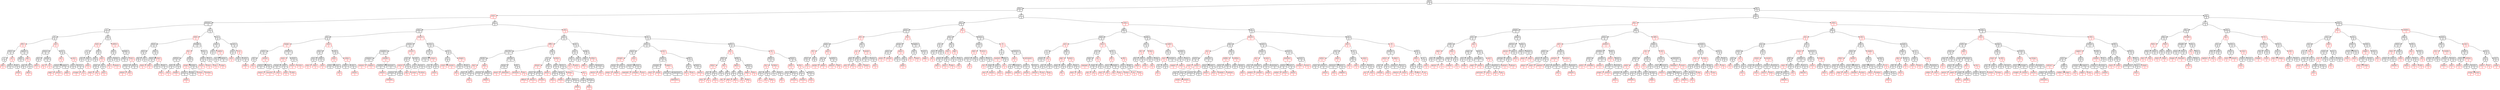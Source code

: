 digraph tree {
node [shape = Mrecord, penwidth = 2];
"one"[label="{<f0>one:1|{<f1>|<f2>}}"color=black];
"from"[label="{<f0>from:1|{<f1>|<f2>}}"color=black];
"cause"[label="{<f0>cause:1|{<f1>|<f2>}}"color=red];
"between"[label="{<f0>between:1|{<f1>|<f2>}}"color=black];
"as"[label="{<f0>as:1|{<f1>|<f2>}}"color=black];
"all"[label="{<f0>all:1|{<f1>|<f2>}}"color=black];
"after"[label="{<f0>after:1|{<f1>|<f2>}}"color=red];
"about"[label="{<f0>about:1|{<f1>|<f2>}}"color=black];
"a"[label="{<f0>a:1|{<f1>|<f2>}}"color=black];
"able"[label="{<f0>able:1|{<f1>|<f2>}}"color=red];
"a":f2 -> "able":f0;
"about":f1 -> "a":f0;
"act"[label="{<f0>act:1|{<f1>|<f2>}}"color=red];
"above"[label="{<f0>above:1|{<f1>|<f2>}}"color=black];
"act":f1 -> "above":f0;
"add"[label="{<f0>add:1|{<f1>|<f2>}}"color=black];
"afraid"[label="{<f0>afraid:1|{<f1>|<f2>}}"color=red];
"add":f2 -> "afraid":f0;
"act":f2 -> "add":f0;
"about":f2 -> "act":f0;
"after":f1 -> "about":f0;
"against"[label="{<f0>against:1|{<f1>|<f2>}}"color=black];
"again"[label="{<f0>again:1|{<f1>|<f2>}}"color=black];
"against":f1 -> "again":f0;
"ago"[label="{<f0>ago:1|{<f1>|<f2>}}"color=red];
"age"[label="{<f0>age:1|{<f1>|<f2>}}"color=black];
"ago":f1 -> "age":f0;
"air"[label="{<f0>air:1|{<f1>|<f2>}}"color=black];
"agree"[label="{<f0>agree:1|{<f1>|<f2>}}"color=red];
"air":f1 -> "agree":f0;
"ago":f2 -> "air":f0;
"against":f2 -> "ago":f0;
"after":f2 -> "against":f0;
"all":f1 -> "after":f0;
"and"[label="{<f0>and:1|{<f1>|<f2>}}"color=red];
"always"[label="{<f0>always:1|{<f1>|<f2>}}"color=black];
"also"[label="{<f0>also:1|{<f1>|<f2>}}"color=black];
"allow"[label="{<f0>allow:1|{<f1>|<f2>}}"color=red];
"also":f1 -> "allow":f0;
"always":f1 -> "also":f0;
"among"[label="{<f0>among:1|{<f1>|<f2>}}"color=black];
"am"[label="{<f0>am:1|{<f1>|<f2>}}"color=red];
"among":f1 -> "am":f0;
"an"[label="{<f0>an:1|{<f1>|<f2>}}"color=red];
"among":f2 -> "an":f0;
"always":f2 -> "among":f0;
"and":f1 -> "always":f0;
"are"[label="{<f0>are:1|{<f1>|<f2>}}"color=black];
"any"[label="{<f0>any:1|{<f1>|<f2>}}"color=red];
"animal"[label="{<f0>animal:1|{<f1>|<f2>}}"color=black];
"anger"[label="{<f0>anger:1|{<f1>|<f2>}}"color=red];
"animal":f1 -> "anger":f0;
"answer"[label="{<f0>answer:1|{<f1>|<f2>}}"color=red];
"animal":f2 -> "answer":f0;
"any":f1 -> "animal":f0;
"appear"[label="{<f0>appear:1|{<f1>|<f2>}}"color=black];
"apple"[label="{<f0>apple:1|{<f1>|<f2>}}"color=red];
"appear":f2 -> "apple":f0;
"any":f2 -> "appear":f0;
"are":f1 -> "any":f0;
"arm"[label="{<f0>arm:1|{<f1>|<f2>}}"color=red];
"area"[label="{<f0>area:1|{<f1>|<f2>}}"color=black];
"arm":f1 -> "area":f0;
"arrive"[label="{<f0>arrive:1|{<f1>|<f2>}}"color=black];
"arrange"[label="{<f0>arrange:1|{<f1>|<f2>}}"color=red];
"arrive":f1 -> "arrange":f0;
"art"[label="{<f0>art:1|{<f1>|<f2>}}"color=red];
"arrive":f2 -> "art":f0;
"arm":f2 -> "arrive":f0;
"are":f2 -> "arm":f0;
"and":f2 -> "are":f0;
"all":f2 -> "and":f0;
"as":f1 -> "all":f0;
"be"[label="{<f0>be:1|{<f1>|<f2>}}"color=black];
"back"[label="{<f0>back:1|{<f1>|<f2>}}"color=red];
"at"[label="{<f0>at:1|{<f1>|<f2>}}"color=black];
"ask"[label="{<f0>ask:1|{<f1>|<f2>}}"color=black];
"at":f1 -> "ask":f0;
"baby"[label="{<f0>baby:1|{<f1>|<f2>}}"color=black];
"atom"[label="{<f0>atom:1|{<f1>|<f2>}}"color=red];
"baby":f1 -> "atom":f0;
"at":f2 -> "baby":f0;
"back":f1 -> "at":f0;
"ball"[label="{<f0>ball:1|{<f1>|<f2>}}"color=black];
"bad"[label="{<f0>bad:1|{<f1>|<f2>}}"color=black];
"ball":f1 -> "bad":f0;
"base"[label="{<f0>base:1|{<f1>|<f2>}}"color=red];
"bank"[label="{<f0>bank:1|{<f1>|<f2>}}"color=black];
"band"[label="{<f0>band:1|{<f1>|<f2>}}"color=red];
"bank":f1 -> "band":f0;
"bar"[label="{<f0>bar:1|{<f1>|<f2>}}"color=red];
"bank":f2 -> "bar":f0;
"base":f1 -> "bank":f0;
"bat"[label="{<f0>bat:1|{<f1>|<f2>}}"color=black];
"basic"[label="{<f0>basic:1|{<f1>|<f2>}}"color=red];
"bat":f1 -> "basic":f0;
"base":f2 -> "bat":f0;
"ball":f2 -> "base":f0;
"back":f2 -> "ball":f0;
"be":f1 -> "back":f0;
"before"[label="{<f0>before:1|{<f1>|<f2>}}"color=red];
"bed"[label="{<f0>bed:1|{<f1>|<f2>}}"color=black];
"beat"[label="{<f0>beat:1|{<f1>|<f2>}}"color=black];
"bear"[label="{<f0>bear:1|{<f1>|<f2>}}"color=red];
"beat":f1 -> "bear":f0;
"beauty"[label="{<f0>beauty:1|{<f1>|<f2>}}"color=red];
"beat":f2 -> "beauty":f0;
"bed":f1 -> "beat":f0;
"been"[label="{<f0>been:1|{<f1>|<f2>}}"color=black];
"bed":f2 -> "been":f0;
"before":f1 -> "bed":f0;
"begin"[label="{<f0>begin:1|{<f1>|<f2>}}"color=black];
"began"[label="{<f0>began:1|{<f1>|<f2>}}"color=black];
"begin":f1 -> "began":f0;
"best"[label="{<f0>best:1|{<f1>|<f2>}}"color=red];
"believe"[label="{<f0>believe:1|{<f1>|<f2>}}"color=black];
"behind"[label="{<f0>behind:1|{<f1>|<f2>}}"color=red];
"believe":f1 -> "behind":f0;
"bell"[label="{<f0>bell:1|{<f1>|<f2>}}"color=red];
"believe":f2 -> "bell":f0;
"best":f1 -> "believe":f0;
"better"[label="{<f0>better:1|{<f1>|<f2>}}"color=black];
"best":f2 -> "better":f0;
"begin":f2 -> "best":f0;
"before":f2 -> "begin":f0;
"be":f2 -> "before":f0;
"as":f2 -> "be":f0;
"between":f1 -> "as":f0;
"by"[label="{<f0>by:1|{<f1>|<f2>}}"color=black];
"book"[label="{<f0>book:1|{<f1>|<f2>}}"color=red];
"black"[label="{<f0>black:1|{<f1>|<f2>}}"color=black];
"bird"[label="{<f0>bird:1|{<f1>|<f2>}}"color=black];
"big"[label="{<f0>big:1|{<f1>|<f2>}}"color=black];
"bird":f1 -> "big":f0;
"bit"[label="{<f0>bit:1|{<f1>|<f2>}}"color=black];
"bird":f2 -> "bit":f0;
"black":f1 -> "bird":f0;
"blue"[label="{<f0>blue:1|{<f1>|<f2>}}"color=black];
"blood"[label="{<f0>blood:1|{<f1>|<f2>}}"color=black];
"block"[label="{<f0>block:1|{<f1>|<f2>}}"color=red];
"blood":f1 -> "block":f0;
"blow"[label="{<f0>blow:1|{<f1>|<f2>}}"color=red];
"blood":f2 -> "blow":f0;
"blue":f1 -> "blood":f0;
"boat"[label="{<f0>boat:1|{<f1>|<f2>}}"color=red];
"board"[label="{<f0>board:1|{<f1>|<f2>}}"color=black];
"boat":f1 -> "board":f0;
"body"[label="{<f0>body:1|{<f1>|<f2>}}"color=black];
"bone"[label="{<f0>bone:1|{<f1>|<f2>}}"color=red];
"body":f2 -> "bone":f0;
"boat":f2 -> "body":f0;
"blue":f2 -> "boat":f0;
"black":f2 -> "blue":f0;
"book":f1 -> "black":f0;
"brought"[label="{<f0>brought:1|{<f1>|<f2>}}"color=black];
"boy"[label="{<f0>boy:1|{<f1>|<f2>}}"color=red];
"bottom"[label="{<f0>bottom:1|{<f1>|<f2>}}"color=black];
"both"[label="{<f0>both:1|{<f1>|<f2>}}"color=black];
"born"[label="{<f0>born:1|{<f1>|<f2>}}"color=red];
"both":f1 -> "born":f0;
"bottom":f1 -> "both":f0;
"box"[label="{<f0>box:1|{<f1>|<f2>}}"color=black];
"bought"[label="{<f0>bought:1|{<f1>|<f2>}}"color=red];
"box":f1 -> "bought":f0;
"bottom":f2 -> "box":f0;
"boy":f1 -> "bottom":f0;
"bring"[label="{<f0>bring:1|{<f1>|<f2>}}"color=black];
"break"[label="{<f0>break:1|{<f1>|<f2>}}"color=red];
"branch"[label="{<f0>branch:1|{<f1>|<f2>}}"color=black];
"bread"[label="{<f0>bread:1|{<f1>|<f2>}}"color=red];
"branch":f2 -> "bread":f0;
"break":f1 -> "branch":f0;
"bright"[label="{<f0>bright:1|{<f1>|<f2>}}"color=black];
"break":f2 -> "bright":f0;
"bring":f1 -> "break":f0;
"broke"[label="{<f0>broke:1|{<f1>|<f2>}}"color=black];
"broad"[label="{<f0>broad:1|{<f1>|<f2>}}"color=red];
"broke":f1 -> "broad":f0;
"brother"[label="{<f0>brother:1|{<f1>|<f2>}}"color=red];
"broke":f2 -> "brother":f0;
"bring":f2 -> "broke":f0;
"boy":f2 -> "bring":f0;
"brought":f1 -> "boy":f0;
"busy"[label="{<f0>busy:1|{<f1>|<f2>}}"color=black];
"build"[label="{<f0>build:1|{<f1>|<f2>}}"color=black];
"brown"[label="{<f0>brown:1|{<f1>|<f2>}}"color=red];
"build":f1 -> "brown":f0;
"burn"[label="{<f0>burn:1|{<f1>|<f2>}}"color=red];
"build":f2 -> "burn":f0;
"busy":f1 -> "build":f0;
"but"[label="{<f0>but:1|{<f1>|<f2>}}"color=black];
"buy"[label="{<f0>buy:1|{<f1>|<f2>}}"color=red];
"but":f2 -> "buy":f0;
"busy":f2 -> "but":f0;
"brought":f2 -> "busy":f0;
"book":f2 -> "brought":f0;
"by":f1 -> "book":f0;
"car"[label="{<f0>car:1|{<f1>|<f2>}}"color=black];
"came"[label="{<f0>came:1|{<f1>|<f2>}}"color=black];
"call"[label="{<f0>call:1|{<f1>|<f2>}}"color=black];
"came":f1 -> "call":f0;
"capital"[label="{<f0>capital:1|{<f1>|<f2>}}"color=red];
"can"[label="{<f0>can:1|{<f1>|<f2>}}"color=black];
"camp"[label="{<f0>camp:1|{<f1>|<f2>}}"color=red];
"can":f1 -> "camp":f0;
"capital":f1 -> "can":f0;
"captain"[label="{<f0>captain:1|{<f1>|<f2>}}"color=black];
"capital":f2 -> "captain":f0;
"came":f2 -> "capital":f0;
"car":f1 -> "came":f0;
"carry"[label="{<f0>carry:1|{<f1>|<f2>}}"color=black];
"care"[label="{<f0>care:1|{<f1>|<f2>}}"color=black];
"card"[label="{<f0>card:1|{<f1>|<f2>}}"color=red];
"care":f1 -> "card":f0;
"carry":f1 -> "care":f0;
"cat"[label="{<f0>cat:1|{<f1>|<f2>}}"color=red];
"case"[label="{<f0>case:1|{<f1>|<f2>}}"color=black];
"cat":f1 -> "case":f0;
"catch"[label="{<f0>catch:1|{<f1>|<f2>}}"color=black];
"caught"[label="{<f0>caught:1|{<f1>|<f2>}}"color=red];
"catch":f2 -> "caught":f0;
"cat":f2 -> "catch":f0;
"carry":f2 -> "cat":f0;
"car":f2 -> "carry":f0;
"by":f2 -> "car":f0;
"between":f2 -> "by":f0;
"cause":f1 -> "between":f0;
"day"[label="{<f0>day:1|{<f1>|<f2>}}"color=black];
"come"[label="{<f0>come:1|{<f1>|<f2>}}"color=black];
"city"[label="{<f0>city:1|{<f1>|<f2>}}"color=black];
"change"[label="{<f0>change:1|{<f1>|<f2>}}"color=red];
"center"[label="{<f0>center:1|{<f1>|<f2>}}"color=black];
"cell"[label="{<f0>cell:1|{<f1>|<f2>}}"color=black];
"cent"[label="{<f0>cent:1|{<f1>|<f2>}}"color=red];
"cell":f2 -> "cent":f0;
"center":f1 -> "cell":f0;
"certain"[label="{<f0>certain:1|{<f1>|<f2>}}"color=red];
"century"[label="{<f0>century:1|{<f1>|<f2>}}"color=black];
"certain":f1 -> "century":f0;
"chair"[label="{<f0>chair:1|{<f1>|<f2>}}"color=black];
"chance"[label="{<f0>chance:1|{<f1>|<f2>}}"color=red];
"chair":f2 -> "chance":f0;
"certain":f2 -> "chair":f0;
"center":f2 -> "certain":f0;
"change":f1 -> "center":f0;
"children"[label="{<f0>children:1|{<f1>|<f2>}}"color=black];
"check"[label="{<f0>check:1|{<f1>|<f2>}}"color=red];
"charge"[label="{<f0>charge:1|{<f1>|<f2>}}"color=black];
"character"[label="{<f0>character:1|{<f1>|<f2>}}"color=red];
"charge":f1 -> "character":f0;
"chart"[label="{<f0>chart:1|{<f1>|<f2>}}"color=red];
"charge":f2 -> "chart":f0;
"check":f1 -> "charge":f0;
"chief"[label="{<f0>chief:1|{<f1>|<f2>}}"color=black];
"chick"[label="{<f0>chick:1|{<f1>|<f2>}}"color=red];
"chief":f1 -> "chick":f0;
"child"[label="{<f0>child:1|{<f1>|<f2>}}"color=red];
"chief":f2 -> "child":f0;
"check":f2 -> "chief":f0;
"children":f1 -> "check":f0;
"chord"[label="{<f0>chord:1|{<f1>|<f2>}}"color=black];
"choose"[label="{<f0>choose:1|{<f1>|<f2>}}"color=red];
"chord":f1 -> "choose":f0;
"circle"[label="{<f0>circle:1|{<f1>|<f2>}}"color=red];
"chord":f2 -> "circle":f0;
"children":f2 -> "chord":f0;
"change":f2 -> "children":f0;
"city":f1 -> "change":f0;
"close"[label="{<f0>close:1|{<f1>|<f2>}}"color=red];
"clear"[label="{<f0>clear:1|{<f1>|<f2>}}"color=black];
"class"[label="{<f0>class:1|{<f1>|<f2>}}"color=black];
"claim"[label="{<f0>claim:1|{<f1>|<f2>}}"color=red];
"class":f1 -> "claim":f0;
"clean"[label="{<f0>clean:1|{<f1>|<f2>}}"color=red];
"class":f2 -> "clean":f0;
"clear":f1 -> "class":f0;
"climb"[label="{<f0>climb:1|{<f1>|<f2>}}"color=black];
"clock"[label="{<f0>clock:1|{<f1>|<f2>}}"color=red];
"climb":f2 -> "clock":f0;
"clear":f2 -> "climb":f0;
"close":f1 -> "clear":f0;
"cold"[label="{<f0>cold:1|{<f1>|<f2>}}"color=black];
"cloud"[label="{<f0>cloud:1|{<f1>|<f2>}}"color=red];
"clothe"[label="{<f0>clothe:1|{<f1>|<f2>}}"color=black];
"cloud":f1 -> "clothe":f0;
"coast"[label="{<f0>coast:1|{<f1>|<f2>}}"color=black];
"coat"[label="{<f0>coat:1|{<f1>|<f2>}}"color=red];
"coast":f2 -> "coat":f0;
"cloud":f2 -> "coast":f0;
"cold":f1 -> "cloud":f0;
"colony"[label="{<f0>colony:1|{<f1>|<f2>}}"color=red];
"collect"[label="{<f0>collect:1|{<f1>|<f2>}}"color=black];
"colony":f1 -> "collect":f0;
"color"[label="{<f0>color:1|{<f1>|<f2>}}"color=black];
"column"[label="{<f0>column:1|{<f1>|<f2>}}"color=red];
"color":f2 -> "column":f0;
"colony":f2 -> "color":f0;
"cold":f2 -> "colony":f0;
"close":f2 -> "cold":f0;
"city":f2 -> "close":f0;
"come":f1 -> "city":f0;
"country"[label="{<f0>country:1|{<f1>|<f2>}}"color=red];
"contain"[label="{<f0>contain:1|{<f1>|<f2>}}"color=black];
"complete"[label="{<f0>complete:1|{<f1>|<f2>}}"color=black];
"company"[label="{<f0>company:1|{<f1>|<f2>}}"color=black];
"common"[label="{<f0>common:1|{<f1>|<f2>}}"color=red];
"company":f1 -> "common":f0;
"compare"[label="{<f0>compare:1|{<f1>|<f2>}}"color=red];
"company":f2 -> "compare":f0;
"complete":f1 -> "company":f0;
"consider"[label="{<f0>consider:1|{<f1>|<f2>}}"color=red];
"condition"[label="{<f0>condition:1|{<f1>|<f2>}}"color=black];
"connect"[label="{<f0>connect:1|{<f1>|<f2>}}"color=red];
"condition":f2 -> "connect":f0;
"consider":f1 -> "condition":f0;
"consonant"[label="{<f0>consonant:1|{<f1>|<f2>}}"color=black];
"consider":f2 -> "consonant":f0;
"complete":f2 -> "consider":f0;
"contain":f1 -> "complete":f0;
"correct"[label="{<f0>correct:1|{<f1>|<f2>}}"color=red];
"cool"[label="{<f0>cool:1|{<f1>|<f2>}}"color=black];
"control"[label="{<f0>control:1|{<f1>|<f2>}}"color=red];
"continue"[label="{<f0>continue:1|{<f1>|<f2>}}"color=black];
"continent"[label="{<f0>continent:1|{<f1>|<f2>}}"color=red];
"continue":f1 -> "continent":f0;
"control":f1 -> "continue":f0;
"cook"[label="{<f0>cook:1|{<f1>|<f2>}}"color=black];
"control":f2 -> "cook":f0;
"cool":f1 -> "control":f0;
"corn"[label="{<f0>corn:1|{<f1>|<f2>}}"color=black];
"copy"[label="{<f0>copy:1|{<f1>|<f2>}}"color=red];
"corn":f1 -> "copy":f0;
"corner"[label="{<f0>corner:1|{<f1>|<f2>}}"color=red];
"corn":f2 -> "corner":f0;
"cool":f2 -> "corn":f0;
"correct":f1 -> "cool":f0;
"could"[label="{<f0>could:1|{<f1>|<f2>}}"color=black];
"cost"[label="{<f0>cost:1|{<f1>|<f2>}}"color=black];
"cotton"[label="{<f0>cotton:1|{<f1>|<f2>}}"color=red];
"cost":f2 -> "cotton":f0;
"could":f1 -> "cost":f0;
"count"[label="{<f0>count:1|{<f1>|<f2>}}"color=black];
"could":f2 -> "count":f0;
"correct":f2 -> "could":f0;
"contain":f2 -> "correct":f0;
"country":f1 -> "contain":f0;
"cross"[label="{<f0>cross:1|{<f1>|<f2>}}"color=black];
"cover"[label="{<f0>cover:1|{<f1>|<f2>}}"color=black];
"course"[label="{<f0>course:1|{<f1>|<f2>}}"color=black];
"cover":f1 -> "course":f0;
"crease"[label="{<f0>crease:1|{<f1>|<f2>}}"color=red];
"cow"[label="{<f0>cow:1|{<f1>|<f2>}}"color=black];
"crease":f1 -> "cow":f0;
"crop"[label="{<f0>crop:1|{<f1>|<f2>}}"color=black];
"create"[label="{<f0>create:1|{<f1>|<f2>}}"color=red];
"crop":f1 -> "create":f0;
"crease":f2 -> "crop":f0;
"cover":f2 -> "crease":f0;
"cross":f1 -> "cover":f0;
"cut"[label="{<f0>cut:1|{<f1>|<f2>}}"color=black];
"cry"[label="{<f0>cry:1|{<f1>|<f2>}}"color=black];
"crowd"[label="{<f0>crowd:1|{<f1>|<f2>}}"color=red];
"cry":f1 -> "crowd":f0;
"current"[label="{<f0>current:1|{<f1>|<f2>}}"color=red];
"cry":f2 -> "current":f0;
"cut":f1 -> "cry":f0;
"danger"[label="{<f0>danger:1|{<f1>|<f2>}}"color=red];
"dance"[label="{<f0>dance:1|{<f1>|<f2>}}"color=black];
"dad"[label="{<f0>dad:1|{<f1>|<f2>}}"color=red];
"dance":f1 -> "dad":f0;
"danger":f1 -> "dance":f0;
"dark"[label="{<f0>dark:1|{<f1>|<f2>}}"color=black];
"danger":f2 -> "dark":f0;
"cut":f2 -> "danger":f0;
"cross":f2 -> "cut":f0;
"country":f2 -> "cross":f0;
"come":f2 -> "country":f0;
"day":f1 -> "come":f0;
"end"[label="{<f0>end:1|{<f1>|<f2>}}"color=red];
"each"[label="{<f0>each:1|{<f1>|<f2>}}"color=black];
"differ"[label="{<f0>differ:1|{<f1>|<f2>}}"color=red];
"describe"[label="{<f0>describe:1|{<f1>|<f2>}}"color=black];
"decide"[label="{<f0>decide:1|{<f1>|<f2>}}"color=black];
"deal"[label="{<f0>deal:1|{<f1>|<f2>}}"color=red];
"dead"[label="{<f0>dead:1|{<f1>|<f2>}}"color=black];
"deal":f1 -> "dead":f0;
"death"[label="{<f0>death:1|{<f1>|<f2>}}"color=black];
"dear"[label="{<f0>dear:1|{<f1>|<f2>}}"color=red];
"death":f1 -> "dear":f0;
"deal":f2 -> "death":f0;
"decide":f1 -> "deal":f0;
"deep"[label="{<f0>deep:1|{<f1>|<f2>}}"color=red];
"decimal"[label="{<f0>decimal:1|{<f1>|<f2>}}"color=black];
"deep":f1 -> "decimal":f0;
"depend"[label="{<f0>depend:1|{<f1>|<f2>}}"color=black];
"degree"[label="{<f0>degree:1|{<f1>|<f2>}}"color=red];
"depend":f1 -> "degree":f0;
"deep":f2 -> "depend":f0;
"decide":f2 -> "deep":f0;
"describe":f1 -> "decide":f0;
"develop"[label="{<f0>develop:1|{<f1>|<f2>}}"color=black];
"design"[label="{<f0>design:1|{<f1>|<f2>}}"color=black];
"desert"[label="{<f0>desert:1|{<f1>|<f2>}}"color=red];
"design":f1 -> "desert":f0;
"determine"[label="{<f0>determine:1|{<f1>|<f2>}}"color=red];
"design":f2 -> "determine":f0;
"develop":f1 -> "design":f0;
"did"[label="{<f0>did:1|{<f1>|<f2>}}"color=black];
"dictionary"[label="{<f0>dictionary:1|{<f1>|<f2>}}"color=red];
"did":f1 -> "dictionary":f0;
"die"[label="{<f0>die:1|{<f1>|<f2>}}"color=red];
"did":f2 -> "die":f0;
"develop":f2 -> "did":f0;
"describe":f2 -> "develop":f0;
"differ":f1 -> "describe":f0;
"dog"[label="{<f0>dog:1|{<f1>|<f2>}}"color=black];
"do"[label="{<f0>do:1|{<f1>|<f2>}}"color=black];
"distant"[label="{<f0>distant:1|{<f1>|<f2>}}"color=red];
"direct"[label="{<f0>direct:1|{<f1>|<f2>}}"color=black];
"difficult"[label="{<f0>difficult:1|{<f1>|<f2>}}"color=red];
"direct":f1 -> "difficult":f0;
"discuss"[label="{<f0>discuss:1|{<f1>|<f2>}}"color=red];
"direct":f2 -> "discuss":f0;
"distant":f1 -> "direct":f0;
"divide"[label="{<f0>divide:1|{<f1>|<f2>}}"color=black];
"division"[label="{<f0>division:1|{<f1>|<f2>}}"color=red];
"divide":f2 -> "division":f0;
"distant":f2 -> "divide":f0;
"do":f1 -> "distant":f0;
"does"[label="{<f0>does:1|{<f1>|<f2>}}"color=black];
"doctor"[label="{<f0>doctor:1|{<f1>|<f2>}}"color=red];
"does":f1 -> "doctor":f0;
"do":f2 -> "does":f0;
"dog":f1 -> "do":f0;
"down"[label="{<f0>down:1|{<f1>|<f2>}}"color=red];
"dont"[label="{<f0>dont:1|{<f1>|<f2>}}"color=black];
"done"[label="{<f0>done:1|{<f1>|<f2>}}"color=black];
"dollar"[label="{<f0>dollar:1|{<f1>|<f2>}}"color=red];
"done":f1 -> "dollar":f0;
"dont":f1 -> "done":f0;
"door"[label="{<f0>door:1|{<f1>|<f2>}}"color=black];
"double"[label="{<f0>double:1|{<f1>|<f2>}}"color=red];
"door":f2 -> "double":f0;
"dont":f2 -> "door":f0;
"down":f1 -> "dont":f0;
"drive"[label="{<f0>drive:1|{<f1>|<f2>}}"color=black];
"dream"[label="{<f0>dream:1|{<f1>|<f2>}}"color=red];
"draw"[label="{<f0>draw:1|{<f1>|<f2>}}"color=black];
"dream":f1 -> "draw":f0;
"dress"[label="{<f0>dress:1|{<f1>|<f2>}}"color=black];
"drink"[label="{<f0>drink:1|{<f1>|<f2>}}"color=red];
"dress":f2 -> "drink":f0;
"dream":f2 -> "dress":f0;
"drive":f1 -> "dream":f0;
"dry"[label="{<f0>dry:1|{<f1>|<f2>}}"color=red];
"drop"[label="{<f0>drop:1|{<f1>|<f2>}}"color=black];
"dry":f1 -> "drop":f0;
"during"[label="{<f0>during:1|{<f1>|<f2>}}"color=black];
"duck"[label="{<f0>duck:1|{<f1>|<f2>}}"color=red];
"during":f1 -> "duck":f0;
"dry":f2 -> "during":f0;
"drive":f2 -> "dry":f0;
"down":f2 -> "drive":f0;
"dog":f2 -> "down":f0;
"differ":f2 -> "dog":f0;
"each":f1 -> "differ":f0;
"eat"[label="{<f0>eat:1|{<f1>|<f2>}}"color=black];
"ease"[label="{<f0>ease:1|{<f1>|<f2>}}"color=black];
"early"[label="{<f0>early:1|{<f1>|<f2>}}"color=black];
"ear"[label="{<f0>ear:1|{<f1>|<f2>}}"color=red];
"early":f1 -> "ear":f0;
"earth"[label="{<f0>earth:1|{<f1>|<f2>}}"color=red];
"early":f2 -> "earth":f0;
"ease":f1 -> "early":f0;
"east"[label="{<f0>east:1|{<f1>|<f2>}}"color=black];
"ease":f2 -> "east":f0;
"eat":f1 -> "ease":f0;
"egg"[label="{<f0>egg:1|{<f1>|<f2>}}"color=black];
"edge"[label="{<f0>edge:1|{<f1>|<f2>}}"color=black];
"effect"[label="{<f0>effect:1|{<f1>|<f2>}}"color=red];
"edge":f2 -> "effect":f0;
"egg":f1 -> "edge":f0;
"either"[label="{<f0>either:1|{<f1>|<f2>}}"color=red];
"eight"[label="{<f0>eight:1|{<f1>|<f2>}}"color=black];
"either":f1 -> "eight":f0;
"element"[label="{<f0>element:1|{<f1>|<f2>}}"color=black];
"electric"[label="{<f0>electric:1|{<f1>|<f2>}}"color=red];
"element":f1 -> "electric":f0;
"else"[label="{<f0>else:1|{<f1>|<f2>}}"color=red];
"element":f2 -> "else":f0;
"either":f2 -> "element":f0;
"egg":f2 -> "either":f0;
"eat":f2 -> "egg":f0;
"each":f2 -> "eat":f0;
"end":f1 -> "each":f0;
"far"[label="{<f0>far:1|{<f1>|<f2>}}"color=black];
"every"[label="{<f0>every:1|{<f1>|<f2>}}"color=black];
"equal"[label="{<f0>equal:1|{<f1>|<f2>}}"color=black];
"enough"[label="{<f0>enough:1|{<f1>|<f2>}}"color=red];
"energy"[label="{<f0>energy:1|{<f1>|<f2>}}"color=black];
"enemy"[label="{<f0>enemy:1|{<f1>|<f2>}}"color=red];
"energy":f1 -> "enemy":f0;
"engine"[label="{<f0>engine:1|{<f1>|<f2>}}"color=red];
"energy":f2 -> "engine":f0;
"enough":f1 -> "energy":f0;
"enter"[label="{<f0>enter:1|{<f1>|<f2>}}"color=black];
"enough":f2 -> "enter":f0;
"equal":f1 -> "enough":f0;
"even"[label="{<f0>even:1|{<f1>|<f2>}}"color=red];
"equate"[label="{<f0>equate:1|{<f1>|<f2>}}"color=black];
"especially"[label="{<f0>especially:1|{<f1>|<f2>}}"color=red];
"equate":f2 -> "especially":f0;
"even":f1 -> "equate":f0;
"event"[label="{<f0>event:1|{<f1>|<f2>}}"color=black];
"evening"[label="{<f0>evening:1|{<f1>|<f2>}}"color=red];
"event":f1 -> "evening":f0;
"ever"[label="{<f0>ever:1|{<f1>|<f2>}}"color=red];
"event":f2 -> "ever":f0;
"even":f2 -> "event":f0;
"equal":f2 -> "even":f0;
"every":f1 -> "equal":f0;
"eye"[label="{<f0>eye:1|{<f1>|<f2>}}"color=red];
"excite"[label="{<f0>excite:1|{<f1>|<f2>}}"color=black];
"example"[label="{<f0>example:1|{<f1>|<f2>}}"color=black];
"exact"[label="{<f0>exact:1|{<f1>|<f2>}}"color=red];
"example":f1 -> "exact":f0;
"except"[label="{<f0>except:1|{<f1>|<f2>}}"color=red];
"example":f2 -> "except":f0;
"excite":f1 -> "example":f0;
"expect"[label="{<f0>expect:1|{<f1>|<f2>}}"color=red];
"exercise"[label="{<f0>exercise:1|{<f1>|<f2>}}"color=black];
"expect":f1 -> "exercise":f0;
"experiment"[label="{<f0>experiment:1|{<f1>|<f2>}}"color=black];
"experience"[label="{<f0>experience:1|{<f1>|<f2>}}"color=red];
"experiment":f1 -> "experience":f0;
"expect":f2 -> "experiment":f0;
"excite":f2 -> "expect":f0;
"eye":f1 -> "excite":f0;
"fall"[label="{<f0>fall:1|{<f1>|<f2>}}"color=black];
"fact"[label="{<f0>fact:1|{<f1>|<f2>}}"color=black];
"face"[label="{<f0>face:1|{<f1>|<f2>}}"color=red];
"fact":f1 -> "face":f0;
"fair"[label="{<f0>fair:1|{<f1>|<f2>}}"color=red];
"fact":f2 -> "fair":f0;
"fall":f1 -> "fact":f0;
"family"[label="{<f0>family:1|{<f1>|<f2>}}"color=black];
"famous"[label="{<f0>famous:1|{<f1>|<f2>}}"color=red];
"family":f2 -> "famous":f0;
"fall":f2 -> "family":f0;
"eye":f2 -> "fall":f0;
"every":f2 -> "eye":f0;
"far":f1 -> "every":f0;
"first"[label="{<f0>first:1|{<f1>|<f2>}}"color=black];
"few"[label="{<f0>few:1|{<f1>|<f2>}}"color=red];
"feed"[label="{<f0>feed:1|{<f1>|<f2>}}"color=black];
"father"[label="{<f0>father:1|{<f1>|<f2>}}"color=red];
"fast"[label="{<f0>fast:1|{<f1>|<f2>}}"color=black];
"farm"[label="{<f0>farm:1|{<f1>|<f2>}}"color=red];
"fast":f1 -> "farm":f0;
"fat"[label="{<f0>fat:1|{<f1>|<f2>}}"color=red];
"fast":f2 -> "fat":f0;
"father":f1 -> "fast":f0;
"fear"[label="{<f0>fear:1|{<f1>|<f2>}}"color=black];
"favor"[label="{<f0>favor:1|{<f1>|<f2>}}"color=red];
"fear":f1 -> "favor":f0;
"father":f2 -> "fear":f0;
"feed":f1 -> "father":f0;
"feet"[label="{<f0>feet:1|{<f1>|<f2>}}"color=red];
"feel"[label="{<f0>feel:1|{<f1>|<f2>}}"color=black];
"feet":f1 -> "feel":f0;
"felt"[label="{<f0>felt:1|{<f1>|<f2>}}"color=black];
"fell"[label="{<f0>fell:1|{<f1>|<f2>}}"color=red];
"felt":f1 -> "fell":f0;
"feet":f2 -> "felt":f0;
"feed":f2 -> "feet":f0;
"few":f1 -> "feed":f0;
"fine"[label="{<f0>fine:1|{<f1>|<f2>}}"color=black];
"figure"[label="{<f0>figure:1|{<f1>|<f2>}}"color=red];
"fig"[label="{<f0>fig:1|{<f1>|<f2>}}"color=black];
"field"[label="{<f0>field:1|{<f1>|<f2>}}"color=red];
"fig":f1 -> "field":f0;
"fight"[label="{<f0>fight:1|{<f1>|<f2>}}"color=red];
"fig":f2 -> "fight":f0;
"figure":f1 -> "fig":f0;
"final"[label="{<f0>final:1|{<f1>|<f2>}}"color=black];
"fill"[label="{<f0>fill:1|{<f1>|<f2>}}"color=red];
"final":f1 -> "fill":f0;
"find"[label="{<f0>find:1|{<f1>|<f2>}}"color=red];
"final":f2 -> "find":f0;
"figure":f2 -> "final":f0;
"fine":f1 -> "figure":f0;
"finish"[label="{<f0>finish:1|{<f1>|<f2>}}"color=black];
"finger"[label="{<f0>finger:1|{<f1>|<f2>}}"color=red];
"finish":f1 -> "finger":f0;
"fire"[label="{<f0>fire:1|{<f1>|<f2>}}"color=red];
"finish":f2 -> "fire":f0;
"fine":f2 -> "finish":f0;
"few":f2 -> "fine":f0;
"first":f1 -> "few":f0;
"for"[label="{<f0>for:1|{<f1>|<f2>}}"color=red];
"flower"[label="{<f0>flower:1|{<f1>|<f2>}}"color=black];
"five"[label="{<f0>five:1|{<f1>|<f2>}}"color=red];
"fish"[label="{<f0>fish:1|{<f1>|<f2>}}"color=black];
"fit"[label="{<f0>fit:1|{<f1>|<f2>}}"color=red];
"fish":f2 -> "fit":f0;
"five":f1 -> "fish":f0;
"floor"[label="{<f0>floor:1|{<f1>|<f2>}}"color=black];
"flat"[label="{<f0>flat:1|{<f1>|<f2>}}"color=red];
"floor":f1 -> "flat":f0;
"flow"[label="{<f0>flow:1|{<f1>|<f2>}}"color=red];
"floor":f2 -> "flow":f0;
"five":f2 -> "floor":f0;
"flower":f1 -> "five":f0;
"follow"[label="{<f0>follow:1|{<f1>|<f2>}}"color=red];
"fly"[label="{<f0>fly:1|{<f1>|<f2>}}"color=black];
"follow":f1 -> "fly":f0;
"food"[label="{<f0>food:1|{<f1>|<f2>}}"color=black];
"foot"[label="{<f0>foot:1|{<f1>|<f2>}}"color=red];
"food":f2 -> "foot":f0;
"follow":f2 -> "food":f0;
"flower":f2 -> "follow":f0;
"for":f1 -> "flower":f0;
"found"[label="{<f0>found:1|{<f1>|<f2>}}"color=black];
"forest"[label="{<f0>forest:1|{<f1>|<f2>}}"color=red];
"force"[label="{<f0>force:1|{<f1>|<f2>}}"color=black];
"forest":f1 -> "force":f0;
"form"[label="{<f0>form:1|{<f1>|<f2>}}"color=black];
"forward"[label="{<f0>forward:1|{<f1>|<f2>}}"color=red];
"form":f2 -> "forward":f0;
"forest":f2 -> "form":f0;
"found":f1 -> "forest":f0;
"free"[label="{<f0>free:1|{<f1>|<f2>}}"color=red];
"four"[label="{<f0>four:1|{<f1>|<f2>}}"color=black];
"fraction"[label="{<f0>fraction:1|{<f1>|<f2>}}"color=red];
"four":f2 -> "fraction":f0;
"free":f1 -> "four":f0;
"friend"[label="{<f0>friend:1|{<f1>|<f2>}}"color=black];
"fresh"[label="{<f0>fresh:1|{<f1>|<f2>}}"color=red];
"friend":f1 -> "fresh":f0;
"free":f2 -> "friend":f0;
"found":f2 -> "free":f0;
"for":f2 -> "found":f0;
"first":f2 -> "for":f0;
"far":f2 -> "first":f0;
"end":f2 -> "far":f0;
"day":f2 -> "end":f0;
"cause":f2 -> "day":f0;
"from":f1 -> "cause":f0;
"is"[label="{<f0>is:1|{<f1>|<f2>}}"color=black];
"has"[label="{<f0>has:1|{<f1>|<f2>}}"color=black];
"great"[label="{<f0>great:1|{<f1>|<f2>}}"color=black];
"girl"[label="{<f0>girl:1|{<f1>|<f2>}}"color=red];
"game"[label="{<f0>game:1|{<f1>|<f2>}}"color=black];
"full"[label="{<f0>full:1|{<f1>|<f2>}}"color=red];
"front"[label="{<f0>front:1|{<f1>|<f2>}}"color=black];
"fruit"[label="{<f0>fruit:1|{<f1>|<f2>}}"color=red];
"front":f2 -> "fruit":f0;
"full":f1 -> "front":f0;
"fun"[label="{<f0>fun:1|{<f1>|<f2>}}"color=black];
"full":f2 -> "fun":f0;
"game":f1 -> "full":f0;
"gave"[label="{<f0>gave:1|{<f1>|<f2>}}"color=red];
"gas"[label="{<f0>gas:1|{<f1>|<f2>}}"color=black];
"garden"[label="{<f0>garden:1|{<f1>|<f2>}}"color=red];
"gas":f1 -> "garden":f0;
"gather"[label="{<f0>gather:1|{<f1>|<f2>}}"color=red];
"gas":f2 -> "gather":f0;
"gave":f1 -> "gas":f0;
"gentle"[label="{<f0>gentle:1|{<f1>|<f2>}}"color=black];
"general"[label="{<f0>general:1|{<f1>|<f2>}}"color=red];
"gentle":f1 -> "general":f0;
"get"[label="{<f0>get:1|{<f1>|<f2>}}"color=red];
"gentle":f2 -> "get":f0;
"gave":f2 -> "gentle":f0;
"game":f2 -> "gave":f0;
"girl":f1 -> "game":f0;
"got"[label="{<f0>got:1|{<f1>|<f2>}}"color=black];
"go"[label="{<f0>go:1|{<f1>|<f2>}}"color=red];
"glad"[label="{<f0>glad:1|{<f1>|<f2>}}"color=black];
"give"[label="{<f0>give:1|{<f1>|<f2>}}"color=red];
"glad":f1 -> "give":f0;
"glass"[label="{<f0>glass:1|{<f1>|<f2>}}"color=red];
"glad":f2 -> "glass":f0;
"go":f1 -> "glad":f0;
"gone"[label="{<f0>gone:1|{<f1>|<f2>}}"color=black];
"gold"[label="{<f0>gold:1|{<f1>|<f2>}}"color=red];
"gone":f1 -> "gold":f0;
"good"[label="{<f0>good:1|{<f1>|<f2>}}"color=red];
"gone":f2 -> "good":f0;
"go":f2 -> "gone":f0;
"got":f1 -> "go":f0;
"grand"[label="{<f0>grand:1|{<f1>|<f2>}}"color=red];
"govern"[label="{<f0>govern:1|{<f1>|<f2>}}"color=black];
"grand":f1 -> "govern":f0;
"grass"[label="{<f0>grass:1|{<f1>|<f2>}}"color=black];
"gray"[label="{<f0>gray:1|{<f1>|<f2>}}"color=red];
"grass":f2 -> "gray":f0;
"grand":f2 -> "grass":f0;
"got":f2 -> "grand":f0;
"girl":f2 -> "got":f0;
"great":f1 -> "girl":f0;
"had"[label="{<f0>had:1|{<f1>|<f2>}}"color=red];
"group"[label="{<f0>group:1|{<f1>|<f2>}}"color=black];
"grew"[label="{<f0>grew:1|{<f1>|<f2>}}"color=black];
"green"[label="{<f0>green:1|{<f1>|<f2>}}"color=red];
"grew":f1 -> "green":f0;
"ground"[label="{<f0>ground:1|{<f1>|<f2>}}"color=red];
"grew":f2 -> "ground":f0;
"group":f1 -> "grew":f0;
"guess"[label="{<f0>guess:1|{<f1>|<f2>}}"color=red];
"grow"[label="{<f0>grow:1|{<f1>|<f2>}}"color=black];
"guess":f1 -> "grow":f0;
"gun"[label="{<f0>gun:1|{<f1>|<f2>}}"color=black];
"guide"[label="{<f0>guide:1|{<f1>|<f2>}}"color=red];
"gun":f1 -> "guide":f0;
"guess":f2 -> "gun":f0;
"group":f2 -> "guess":f0;
"had":f1 -> "group":f0;
"happen"[label="{<f0>happen:1|{<f1>|<f2>}}"color=black];
"half"[label="{<f0>half:1|{<f1>|<f2>}}"color=black];
"hair"[label="{<f0>hair:1|{<f1>|<f2>}}"color=red];
"half":f1 -> "hair":f0;
"hand"[label="{<f0>hand:1|{<f1>|<f2>}}"color=red];
"half":f2 -> "hand":f0;
"happen":f1 -> "half":f0;
"hard"[label="{<f0>hard:1|{<f1>|<f2>}}"color=black];
"happy"[label="{<f0>happy:1|{<f1>|<f2>}}"color=red];
"hard":f1 -> "happy":f0;
"happen":f2 -> "hard":f0;
"had":f2 -> "happen":f0;
"great":f2 -> "had":f0;
"has":f1 -> "great":f0;
"his"[label="{<f0>his:1|{<f1>|<f2>}}"color=red];
"hear"[label="{<f0>hear:1|{<f1>|<f2>}}"color=black];
"he"[label="{<f0>he:1|{<f1>|<f2>}}"color=black];
"have"[label="{<f0>have:1|{<f1>|<f2>}}"color=black];
"hat"[label="{<f0>hat:1|{<f1>|<f2>}}"color=red];
"have":f1 -> "hat":f0;
"he":f1 -> "have":f0;
"head"[label="{<f0>head:1|{<f1>|<f2>}}"color=black];
"he":f2 -> "head":f0;
"hear":f1 -> "he":f0;
"her"[label="{<f0>her:1|{<f1>|<f2>}}"color=black];
"heat"[label="{<f0>heat:1|{<f1>|<f2>}}"color=red];
"heard"[label="{<f0>heard:1|{<f1>|<f2>}}"color=black];
"heart"[label="{<f0>heart:1|{<f1>|<f2>}}"color=red];
"heard":f2 -> "heart":f0;
"heat":f1 -> "heard":f0;
"held"[label="{<f0>held:1|{<f1>|<f2>}}"color=black];
"heavy"[label="{<f0>heavy:1|{<f1>|<f2>}}"color=red];
"held":f1 -> "heavy":f0;
"help"[label="{<f0>help:1|{<f1>|<f2>}}"color=red];
"held":f2 -> "help":f0;
"heat":f2 -> "held":f0;
"her":f1 -> "heat":f0;
"high"[label="{<f0>high:1|{<f1>|<f2>}}"color=red];
"here"[label="{<f0>here:1|{<f1>|<f2>}}"color=black];
"high":f1 -> "here":f0;
"him"[label="{<f0>him:1|{<f1>|<f2>}}"color=black];
"hill"[label="{<f0>hill:1|{<f1>|<f2>}}"color=red];
"him":f1 -> "hill":f0;
"high":f2 -> "him":f0;
"her":f2 -> "high":f0;
"hear":f2 -> "her":f0;
"his":f1 -> "hear":f0;
"house"[label="{<f0>house:1|{<f1>|<f2>}}"color=black];
"home"[label="{<f0>home:1|{<f1>|<f2>}}"color=black];
"hold"[label="{<f0>hold:1|{<f1>|<f2>}}"color=red];
"history"[label="{<f0>history:1|{<f1>|<f2>}}"color=black];
"hit"[label="{<f0>hit:1|{<f1>|<f2>}}"color=red];
"history":f2 -> "hit":f0;
"hold":f1 -> "history":f0;
"hole"[label="{<f0>hole:1|{<f1>|<f2>}}"color=black];
"hold":f2 -> "hole":f0;
"home":f1 -> "hold":f0;
"horse"[label="{<f0>horse:1|{<f1>|<f2>}}"color=red];
"hope"[label="{<f0>hope:1|{<f1>|<f2>}}"color=black];
"horse":f1 -> "hope":f0;
"hour"[label="{<f0>hour:1|{<f1>|<f2>}}"color=black];
"hot"[label="{<f0>hot:1|{<f1>|<f2>}}"color=red];
"hour":f1 -> "hot":f0;
"horse":f2 -> "hour":f0;
"home":f2 -> "horse":f0;
"house":f1 -> "home":f0;
"if"[label="{<f0>if:1|{<f1>|<f2>}}"color=red];
"i"[label="{<f0>i:1|{<f1>|<f2>}}"color=black];
"hundred"[label="{<f0>hundred:1|{<f1>|<f2>}}"color=red];
"huge"[label="{<f0>huge:1|{<f1>|<f2>}}"color=black];
"how"[label="{<f0>how:1|{<f1>|<f2>}}"color=red];
"huge":f1 -> "how":f0;
"human"[label="{<f0>human:1|{<f1>|<f2>}}"color=red];
"huge":f2 -> "human":f0;
"hundred":f1 -> "huge":f0;
"hunt"[label="{<f0>hunt:1|{<f1>|<f2>}}"color=black];
"hurry"[label="{<f0>hurry:1|{<f1>|<f2>}}"color=red];
"hunt":f2 -> "hurry":f0;
"hundred":f2 -> "hunt":f0;
"i":f1 -> "hundred":f0;
"idea"[label="{<f0>idea:1|{<f1>|<f2>}}"color=black];
"ice"[label="{<f0>ice:1|{<f1>|<f2>}}"color=red];
"idea":f1 -> "ice":f0;
"i":f2 -> "idea":f0;
"if":f1 -> "i":f0;
"industry"[label="{<f0>industry:1|{<f1>|<f2>}}"color=black];
"inch"[label="{<f0>inch:1|{<f1>|<f2>}}"color=red];
"in"[label="{<f0>in:1|{<f1>|<f2>}}"color=black];
"imagine"[label="{<f0>imagine:1|{<f1>|<f2>}}"color=red];
"in":f1 -> "imagine":f0;
"inch":f1 -> "in":f0;
"include"[label="{<f0>include:1|{<f1>|<f2>}}"color=black];
"indicate"[label="{<f0>indicate:1|{<f1>|<f2>}}"color=red];
"include":f2 -> "indicate":f0;
"inch":f2 -> "include":f0;
"industry":f1 -> "inch":f0;
"instrument"[label="{<f0>instrument:1|{<f1>|<f2>}}"color=red];
"insect"[label="{<f0>insect:1|{<f1>|<f2>}}"color=black];
"instant"[label="{<f0>instant:1|{<f1>|<f2>}}"color=red];
"insect":f2 -> "instant":f0;
"instrument":f1 -> "insect":f0;
"invent"[label="{<f0>invent:1|{<f1>|<f2>}}"color=black];
"interest"[label="{<f0>interest:1|{<f1>|<f2>}}"color=red];
"invent":f1 -> "interest":f0;
"iron"[label="{<f0>iron:1|{<f1>|<f2>}}"color=red];
"invent":f2 -> "iron":f0;
"instrument":f2 -> "invent":f0;
"industry":f2 -> "instrument":f0;
"if":f2 -> "industry":f0;
"house":f2 -> "if":f0;
"his":f2 -> "house":f0;
"has":f2 -> "his":f0;
"is":f1 -> "has":f0;
"many"[label="{<f0>many:1|{<f1>|<f2>}}"color=red];
"like"[label="{<f0>like:1|{<f1>|<f2>}}"color=black];
"land"[label="{<f0>land:1|{<f1>|<f2>}}"color=black];
"just"[label="{<f0>just:1|{<f1>|<f2>}}"color=red];
"it"[label="{<f0>it:1|{<f1>|<f2>}}"color=black];
"island"[label="{<f0>island:1|{<f1>|<f2>}}"color=black];
"it":f1 -> "island":f0;
"joy"[label="{<f0>joy:1|{<f1>|<f2>}}"color=red];
"job"[label="{<f0>job:1|{<f1>|<f2>}}"color=black];
"join"[label="{<f0>join:1|{<f1>|<f2>}}"color=red];
"job":f2 -> "join":f0;
"joy":f1 -> "job":f0;
"jump"[label="{<f0>jump:1|{<f1>|<f2>}}"color=black];
"joy":f2 -> "jump":f0;
"it":f2 -> "joy":f0;
"just":f1 -> "it":f0;
"kind"[label="{<f0>kind:1|{<f1>|<f2>}}"color=black];
"kept"[label="{<f0>kept:1|{<f1>|<f2>}}"color=red];
"keep"[label="{<f0>keep:1|{<f1>|<f2>}}"color=black];
"kept":f1 -> "keep":f0;
"kill"[label="{<f0>kill:1|{<f1>|<f2>}}"color=black];
"key"[label="{<f0>key:1|{<f1>|<f2>}}"color=red];
"kill":f1 -> "key":f0;
"kept":f2 -> "kill":f0;
"kind":f1 -> "kept":f0;
"knew"[label="{<f0>knew:1|{<f1>|<f2>}}"color=red];
"king"[label="{<f0>king:1|{<f1>|<f2>}}"color=black];
"knew":f1 -> "king":f0;
"lady"[label="{<f0>lady:1|{<f1>|<f2>}}"color=black];
"know"[label="{<f0>know:1|{<f1>|<f2>}}"color=red];
"lady":f1 -> "know":f0;
"lake"[label="{<f0>lake:1|{<f1>|<f2>}}"color=red];
"lady":f2 -> "lake":f0;
"knew":f2 -> "lady":f0;
"kind":f2 -> "knew":f0;
"just":f2 -> "kind":f0;
"land":f1 -> "just":f0;
"learn"[label="{<f0>learn:1|{<f1>|<f2>}}"color=red];
"last"[label="{<f0>last:1|{<f1>|<f2>}}"color=black];
"large"[label="{<f0>large:1|{<f1>|<f2>}}"color=black];
"language"[label="{<f0>language:1|{<f1>|<f2>}}"color=red];
"large":f1 -> "language":f0;
"last":f1 -> "large":f0;
"lay"[label="{<f0>lay:1|{<f1>|<f2>}}"color=red];
"laugh"[label="{<f0>laugh:1|{<f1>|<f2>}}"color=black];
"late"[label="{<f0>late:1|{<f1>|<f2>}}"color=red];
"laugh":f1 -> "late":f0;
"law"[label="{<f0>law:1|{<f1>|<f2>}}"color=red];
"laugh":f2 -> "law":f0;
"lay":f1 -> "laugh":f0;
"lead"[label="{<f0>lead:1|{<f1>|<f2>}}"color=black];
"lay":f2 -> "lead":f0;
"last":f2 -> "lay":f0;
"learn":f1 -> "last":f0;
"let"[label="{<f0>let:1|{<f1>|<f2>}}"color=black];
"left"[label="{<f0>left:1|{<f1>|<f2>}}"color=red];
"leave"[label="{<f0>leave:1|{<f1>|<f2>}}"color=black];
"least"[label="{<f0>least:1|{<f1>|<f2>}}"color=red];
"leave":f1 -> "least":f0;
"led"[label="{<f0>led:1|{<f1>|<f2>}}"color=red];
"leave":f2 -> "led":f0;
"left":f1 -> "leave":f0;
"length"[label="{<f0>length:1|{<f1>|<f2>}}"color=black];
"leg"[label="{<f0>leg:1|{<f1>|<f2>}}"color=red];
"length":f1 -> "leg":f0;
"less"[label="{<f0>less:1|{<f1>|<f2>}}"color=red];
"length":f2 -> "less":f0;
"left":f2 -> "length":f0;
"let":f1 -> "left":f0;
"life"[label="{<f0>life:1|{<f1>|<f2>}}"color=red];
"level"[label="{<f0>level:1|{<f1>|<f2>}}"color=black];
"letter"[label="{<f0>letter:1|{<f1>|<f2>}}"color=red];
"level":f1 -> "letter":f0;
"lie"[label="{<f0>lie:1|{<f1>|<f2>}}"color=red];
"level":f2 -> "lie":f0;
"life":f1 -> "level":f0;
"light"[label="{<f0>light:1|{<f1>|<f2>}}"color=black];
"lift"[label="{<f0>lift:1|{<f1>|<f2>}}"color=red];
"light":f1 -> "lift":f0;
"life":f2 -> "light":f0;
"let":f2 -> "life":f0;
"learn":f2 -> "let":f0;
"land":f2 -> "learn":f0;
"like":f1 -> "land":f0;
"look"[label="{<f0>look:1|{<f1>|<f2>}}"color=black];
"live"[label="{<f0>live:1|{<f1>|<f2>}}"color=black];
"list"[label="{<f0>list:1|{<f1>|<f2>}}"color=red];
"line"[label="{<f0>line:1|{<f1>|<f2>}}"color=black];
"liquid"[label="{<f0>liquid:1|{<f1>|<f2>}}"color=red];
"line":f2 -> "liquid":f0;
"list":f1 -> "line":f0;
"little"[label="{<f0>little:1|{<f1>|<f2>}}"color=black];
"listen"[label="{<f0>listen:1|{<f1>|<f2>}}"color=red];
"little":f1 -> "listen":f0;
"list":f2 -> "little":f0;
"live":f1 -> "list":f0;
"lone"[label="{<f0>lone:1|{<f1>|<f2>}}"color=red];
"locate"[label="{<f0>locate:1|{<f1>|<f2>}}"color=black];
"log"[label="{<f0>log:1|{<f1>|<f2>}}"color=red];
"locate":f2 -> "log":f0;
"lone":f1 -> "locate":f0;
"long"[label="{<f0>long:1|{<f1>|<f2>}}"color=black];
"lone":f2 -> "long":f0;
"live":f2 -> "lone":f0;
"look":f1 -> "live":f0;
"made"[label="{<f0>made:1|{<f1>|<f2>}}"color=red];
"low"[label="{<f0>low:1|{<f1>|<f2>}}"color=black];
"loud"[label="{<f0>loud:1|{<f1>|<f2>}}"color=red];
"lot"[label="{<f0>lot:1|{<f1>|<f2>}}"color=black];
"lost"[label="{<f0>lost:1|{<f1>|<f2>}}"color=red];
"lot":f1 -> "lost":f0;
"loud":f1 -> "lot":f0;
"love"[label="{<f0>love:1|{<f1>|<f2>}}"color=black];
"loud":f2 -> "love":f0;
"low":f1 -> "loud":f0;
"machine"[label="{<f0>machine:1|{<f1>|<f2>}}"color=black];
"low":f2 -> "machine":f0;
"made":f1 -> "low":f0;
"make"[label="{<f0>make:1|{<f1>|<f2>}}"color=black];
"main"[label="{<f0>main:1|{<f1>|<f2>}}"color=black];
"magnet"[label="{<f0>magnet:1|{<f1>|<f2>}}"color=red];
"main":f1 -> "magnet":f0;
"major"[label="{<f0>major:1|{<f1>|<f2>}}"color=red];
"main":f2 -> "major":f0;
"make":f1 -> "main":f0;
"man"[label="{<f0>man:1|{<f1>|<f2>}}"color=black];
"make":f2 -> "man":f0;
"made":f2 -> "make":f0;
"look":f2 -> "made":f0;
"like":f2 -> "look":f0;
"many":f1 -> "like":f0;
"my"[label="{<f0>my:1|{<f1>|<f2>}}"color=black];
"minute"[label="{<f0>minute:1|{<f1>|<f2>}}"color=red];
"men"[label="{<f0>men:1|{<f1>|<f2>}}"color=black];
"me"[label="{<f0>me:1|{<f1>|<f2>}}"color=red];
"match"[label="{<f0>match:1|{<f1>|<f2>}}"color=black];
"mark"[label="{<f0>mark:1|{<f1>|<f2>}}"color=red];
"map"[label="{<f0>map:1|{<f1>|<f2>}}"color=black];
"mark":f1 -> "map":f0;
"mass"[label="{<f0>mass:1|{<f1>|<f2>}}"color=black];
"market"[label="{<f0>market:1|{<f1>|<f2>}}"color=red];
"mass":f1 -> "market":f0;
"master"[label="{<f0>master:1|{<f1>|<f2>}}"color=red];
"mass":f2 -> "master":f0;
"mark":f2 -> "mass":f0;
"match":f1 -> "mark":f0;
"matter"[label="{<f0>matter:1|{<f1>|<f2>}}"color=red];
"material"[label="{<f0>material:1|{<f1>|<f2>}}"color=black];
"matter":f1 -> "material":f0;
"may"[label="{<f0>may:1|{<f1>|<f2>}}"color=black];
"matter":f2 -> "may":f0;
"match":f2 -> "matter":f0;
"me":f1 -> "match":f0;
"measure"[label="{<f0>measure:1|{<f1>|<f2>}}"color=black];
"mean"[label="{<f0>mean:1|{<f1>|<f2>}}"color=black];
"meant"[label="{<f0>meant:1|{<f1>|<f2>}}"color=red];
"mean":f2 -> "meant":f0;
"measure":f1 -> "mean":f0;
"meet"[label="{<f0>meet:1|{<f1>|<f2>}}"color=black];
"meat"[label="{<f0>meat:1|{<f1>|<f2>}}"color=red];
"meet":f1 -> "meat":f0;
"melody"[label="{<f0>melody:1|{<f1>|<f2>}}"color=red];
"meet":f2 -> "melody":f0;
"measure":f2 -> "meet":f0;
"me":f2 -> "measure":f0;
"men":f1 -> "me":f0;
"mile"[label="{<f0>mile:1|{<f1>|<f2>}}"color=black];
"middle"[label="{<f0>middle:1|{<f1>|<f2>}}"color=red];
"metal"[label="{<f0>metal:1|{<f1>|<f2>}}"color=black];
"method"[label="{<f0>method:1|{<f1>|<f2>}}"color=red];
"metal":f2 -> "method":f0;
"middle":f1 -> "metal":f0;
"might"[label="{<f0>might:1|{<f1>|<f2>}}"color=black];
"middle":f2 -> "might":f0;
"mile":f1 -> "middle":f0;
"million"[label="{<f0>million:1|{<f1>|<f2>}}"color=red];
"milk"[label="{<f0>milk:1|{<f1>|<f2>}}"color=black];
"million":f1 -> "milk":f0;
"mind"[label="{<f0>mind:1|{<f1>|<f2>}}"color=black];
"mine"[label="{<f0>mine:1|{<f1>|<f2>}}"color=red];
"mind":f2 -> "mine":f0;
"million":f2 -> "mind":f0;
"mile":f2 -> "million":f0;
"men":f2 -> "mile":f0;
"minute":f1 -> "men":f0;
"most"[label="{<f0>most:1|{<f1>|<f2>}}"color=black];
"money"[label="{<f0>money:1|{<f1>|<f2>}}"color=black];
"mix"[label="{<f0>mix:1|{<f1>|<f2>}}"color=red];
"miss"[label="{<f0>miss:1|{<f1>|<f2>}}"color=black];
"mix":f1 -> "miss":f0;
"molecule"[label="{<f0>molecule:1|{<f1>|<f2>}}"color=black];
"modern"[label="{<f0>modern:1|{<f1>|<f2>}}"color=red];
"molecule":f1 -> "modern":f0;
"moment"[label="{<f0>moment:1|{<f1>|<f2>}}"color=red];
"molecule":f2 -> "moment":f0;
"mix":f2 -> "molecule":f0;
"money":f1 -> "mix":f0;
"more"[label="{<f0>more:1|{<f1>|<f2>}}"color=red];
"moon"[label="{<f0>moon:1|{<f1>|<f2>}}"color=black];
"month"[label="{<f0>month:1|{<f1>|<f2>}}"color=red];
"moon":f1 -> "month":f0;
"more":f1 -> "moon":f0;
"morning"[label="{<f0>morning:1|{<f1>|<f2>}}"color=black];
"more":f2 -> "morning":f0;
"money":f2 -> "more":f0;
"most":f1 -> "money":f0;
"much"[label="{<f0>much:1|{<f1>|<f2>}}"color=black];
"mountain"[label="{<f0>mountain:1|{<f1>|<f2>}}"color=red];
"motion"[label="{<f0>motion:1|{<f1>|<f2>}}"color=black];
"mother"[label="{<f0>mother:1|{<f1>|<f2>}}"color=red];
"motion":f1 -> "mother":f0;
"mount"[label="{<f0>mount:1|{<f1>|<f2>}}"color=red];
"motion":f2 -> "mount":f0;
"mountain":f1 -> "motion":f0;
"move"[label="{<f0>move:1|{<f1>|<f2>}}"color=black];
"mouth"[label="{<f0>mouth:1|{<f1>|<f2>}}"color=red];
"move":f1 -> "mouth":f0;
"mountain":f2 -> "move":f0;
"much":f1 -> "mountain":f0;
"music"[label="{<f0>music:1|{<f1>|<f2>}}"color=black];
"multiply"[label="{<f0>multiply:1|{<f1>|<f2>}}"color=red];
"music":f1 -> "multiply":f0;
"must"[label="{<f0>must:1|{<f1>|<f2>}}"color=red];
"music":f2 -> "must":f0;
"much":f2 -> "music":f0;
"most":f2 -> "much":f0;
"minute":f2 -> "most":f0;
"my":f1 -> "minute":f0;
"not"[label="{<f0>not:1|{<f1>|<f2>}}"color=black];
"new"[label="{<f0>new:1|{<f1>|<f2>}}"color=red];
"near"[label="{<f0>near:1|{<f1>|<f2>}}"color=black];
"nation"[label="{<f0>nation:1|{<f1>|<f2>}}"color=red];
"name"[label="{<f0>name:1|{<f1>|<f2>}}"color=black];
"nation":f1 -> "name":f0;
"natural"[label="{<f0>natural:1|{<f1>|<f2>}}"color=black];
"nature"[label="{<f0>nature:1|{<f1>|<f2>}}"color=red];
"natural":f2 -> "nature":f0;
"nation":f2 -> "natural":f0;
"near":f1 -> "nation":f0;
"need"[label="{<f0>need:1|{<f1>|<f2>}}"color=red];
"necessary"[label="{<f0>necessary:1|{<f1>|<f2>}}"color=black];
"neck"[label="{<f0>neck:1|{<f1>|<f2>}}"color=red];
"necessary":f2 -> "neck":f0;
"need":f1 -> "necessary":f0;
"never"[label="{<f0>never:1|{<f1>|<f2>}}"color=black];
"neighbor"[label="{<f0>neighbor:1|{<f1>|<f2>}}"color=red];
"never":f1 -> "neighbor":f0;
"need":f2 -> "never":f0;
"near":f2 -> "need":f0;
"new":f1 -> "near":f0;
"no"[label="{<f0>no:1|{<f1>|<f2>}}"color=black];
"night"[label="{<f0>night:1|{<f1>|<f2>}}"color=black];
"next"[label="{<f0>next:1|{<f1>|<f2>}}"color=red];
"night":f1 -> "next":f0;
"nine"[label="{<f0>nine:1|{<f1>|<f2>}}"color=red];
"night":f2 -> "nine":f0;
"no":f1 -> "night":f0;
"noon"[label="{<f0>noon:1|{<f1>|<f2>}}"color=red];
"noise"[label="{<f0>noise:1|{<f1>|<f2>}}"color=black];
"noon":f1 -> "noise":f0;
"north"[label="{<f0>north:1|{<f1>|<f2>}}"color=black];
"nor"[label="{<f0>nor:1|{<f1>|<f2>}}"color=red];
"north":f1 -> "nor":f0;
"nose"[label="{<f0>nose:1|{<f1>|<f2>}}"color=red];
"north":f2 -> "nose":f0;
"noon":f2 -> "north":f0;
"no":f2 -> "noon":f0;
"new":f2 -> "no":f0;
"not":f1 -> "new":f0;
"of"[label="{<f0>of:1|{<f1>|<f2>}}"color=red];
"number"[label="{<f0>number:1|{<f1>|<f2>}}"color=black];
"notice"[label="{<f0>notice:1|{<f1>|<f2>}}"color=red];
"note"[label="{<f0>note:1|{<f1>|<f2>}}"color=black];
"nothing"[label="{<f0>nothing:1|{<f1>|<f2>}}"color=red];
"note":f2 -> "nothing":f0;
"notice":f1 -> "note":f0;
"now"[label="{<f0>now:1|{<f1>|<f2>}}"color=black];
"noun"[label="{<f0>noun:1|{<f1>|<f2>}}"color=red];
"now":f1 -> "noun":f0;
"notice":f2 -> "now":f0;
"number":f1 -> "notice":f0;
"object"[label="{<f0>object:1|{<f1>|<f2>}}"color=red];
"numeral"[label="{<f0>numeral:1|{<f1>|<f2>}}"color=black];
"object":f1 -> "numeral":f0;
"occur"[label="{<f0>occur:1|{<f1>|<f2>}}"color=black];
"observe"[label="{<f0>observe:1|{<f1>|<f2>}}"color=red];
"occur":f1 -> "observe":f0;
"ocean"[label="{<f0>ocean:1|{<f1>|<f2>}}"color=red];
"occur":f2 -> "ocean":f0;
"object":f2 -> "occur":f0;
"number":f2 -> "object":f0;
"of":f1 -> "number":f0;
"old"[label="{<f0>old:1|{<f1>|<f2>}}"color=black];
"often"[label="{<f0>often:1|{<f1>|<f2>}}"color=red];
"offer"[label="{<f0>offer:1|{<f1>|<f2>}}"color=black];
"off"[label="{<f0>off:1|{<f1>|<f2>}}"color=red];
"offer":f1 -> "off":f0;
"office"[label="{<f0>office:1|{<f1>|<f2>}}"color=red];
"offer":f2 -> "office":f0;
"often":f1 -> "offer":f0;
"oh"[label="{<f0>oh:1|{<f1>|<f2>}}"color=black];
"oil"[label="{<f0>oil:1|{<f1>|<f2>}}"color=red];
"oh":f2 -> "oil":f0;
"often":f2 -> "oh":f0;
"old":f1 -> "often":f0;
"on"[label="{<f0>on:1|{<f1>|<f2>}}"color=black];
"once"[label="{<f0>once:1|{<f1>|<f2>}}"color=red];
"on":f2 -> "once":f0;
"old":f2 -> "on":f0;
"of":f2 -> "old":f0;
"not":f2 -> "of":f0;
"my":f2 -> "not":f0;
"many":f2 -> "my":f0;
"is":f2 -> "many":f0;
"from":f2 -> "is":f0;
"one":f1 -> "from":f0;
"the"[label="{<f0>the:1|{<f1>|<f2>}}"color=black];
"said"[label="{<f0>said:1|{<f1>|<f2>}}"color=black];
"play"[label="{<f0>play:1|{<f1>|<f2>}}"color=red];
"people"[label="{<f0>people:1|{<f1>|<f2>}}"color=black];
"over"[label="{<f0>over:1|{<f1>|<f2>}}"color=black];
"order"[label="{<f0>order:1|{<f1>|<f2>}}"color=black];
"open"[label="{<f0>open:1|{<f1>|<f2>}}"color=red];
"only"[label="{<f0>only:1|{<f1>|<f2>}}"color=black];
"open":f1 -> "only":f0;
"opposite"[label="{<f0>opposite:1|{<f1>|<f2>}}"color=black];
"operate"[label="{<f0>operate:1|{<f1>|<f2>}}"color=red];
"opposite":f1 -> "operate":f0;
"or"[label="{<f0>or:1|{<f1>|<f2>}}"color=red];
"opposite":f2 -> "or":f0;
"open":f2 -> "opposite":f0;
"order":f1 -> "open":f0;
"other"[label="{<f0>other:1|{<f1>|<f2>}}"color=red];
"organ"[label="{<f0>organ:1|{<f1>|<f2>}}"color=black];
"original"[label="{<f0>original:1|{<f1>|<f2>}}"color=red];
"organ":f2 -> "original":f0;
"other":f1 -> "organ":f0;
"out"[label="{<f0>out:1|{<f1>|<f2>}}"color=black];
"our"[label="{<f0>our:1|{<f1>|<f2>}}"color=red];
"out":f1 -> "our":f0;
"other":f2 -> "out":f0;
"order":f2 -> "other":f0;
"over":f1 -> "order":f0;
"pair"[label="{<f0>pair:1|{<f1>|<f2>}}"color=red];
"page"[label="{<f0>page:1|{<f1>|<f2>}}"color=black];
"own"[label="{<f0>own:1|{<f1>|<f2>}}"color=black];
"oxygen"[label="{<f0>oxygen:1|{<f1>|<f2>}}"color=red];
"own":f2 -> "oxygen":f0;
"page":f1 -> "own":f0;
"paint"[label="{<f0>paint:1|{<f1>|<f2>}}"color=black];
"page":f2 -> "paint":f0;
"pair":f1 -> "page":f0;
"part"[label="{<f0>part:1|{<f1>|<f2>}}"color=black];
"paragraph"[label="{<f0>paragraph:1|{<f1>|<f2>}}"color=black];
"paper"[label="{<f0>paper:1|{<f1>|<f2>}}"color=red];
"paragraph":f1 -> "paper":f0;
"parent"[label="{<f0>parent:1|{<f1>|<f2>}}"color=red];
"paragraph":f2 -> "parent":f0;
"part":f1 -> "paragraph":f0;
"past"[label="{<f0>past:1|{<f1>|<f2>}}"color=red];
"party"[label="{<f0>party:1|{<f1>|<f2>}}"color=black];
"particular"[label="{<f0>particular:1|{<f1>|<f2>}}"color=red];
"party":f1 -> "particular":f0;
"pass"[label="{<f0>pass:1|{<f1>|<f2>}}"color=red];
"party":f2 -> "pass":f0;
"past":f1 -> "party":f0;
"pattern"[label="{<f0>pattern:1|{<f1>|<f2>}}"color=black];
"path"[label="{<f0>path:1|{<f1>|<f2>}}"color=red];
"pattern":f1 -> "path":f0;
"pay"[label="{<f0>pay:1|{<f1>|<f2>}}"color=red];
"pattern":f2 -> "pay":f0;
"past":f2 -> "pattern":f0;
"part":f2 -> "past":f0;
"pair":f2 -> "part":f0;
"over":f2 -> "pair":f0;
"people":f1 -> "over":f0;
"place"[label="{<f0>place:1|{<f1>|<f2>}}"color=black];
"picture"[label="{<f0>picture:1|{<f1>|<f2>}}"color=black];
"person"[label="{<f0>person:1|{<f1>|<f2>}}"color=red];
"perhaps"[label="{<f0>perhaps:1|{<f1>|<f2>}}"color=black];
"period"[label="{<f0>period:1|{<f1>|<f2>}}"color=red];
"perhaps":f2 -> "period":f0;
"person":f1 -> "perhaps":f0;
"pick"[label="{<f0>pick:1|{<f1>|<f2>}}"color=black];
"phrase"[label="{<f0>phrase:1|{<f1>|<f2>}}"color=red];
"pick":f1 -> "phrase":f0;
"person":f2 -> "pick":f0;
"picture":f1 -> "person":f0;
"piece"[label="{<f0>piece:1|{<f1>|<f2>}}"color=black];
"pitch"[label="{<f0>pitch:1|{<f1>|<f2>}}"color=red];
"piece":f2 -> "pitch":f0;
"picture":f2 -> "piece":f0;
"place":f1 -> "picture":f0;
"plan"[label="{<f0>plan:1|{<f1>|<f2>}}"color=black];
"plain"[label="{<f0>plain:1|{<f1>|<f2>}}"color=black];
"plan":f1 -> "plain":f0;
"planet"[label="{<f0>planet:1|{<f1>|<f2>}}"color=black];
"plane"[label="{<f0>plane:1|{<f1>|<f2>}}"color=red];
"planet":f1 -> "plane":f0;
"plant"[label="{<f0>plant:1|{<f1>|<f2>}}"color=red];
"planet":f2 -> "plant":f0;
"plan":f2 -> "planet":f0;
"place":f2 -> "plan":f0;
"people":f2 -> "place":f0;
"play":f1 -> "people":f0;
"put"[label="{<f0>put:1|{<f1>|<f2>}}"color=black];
"press"[label="{<f0>press:1|{<f1>|<f2>}}"color=black];
"port"[label="{<f0>port:1|{<f1>|<f2>}}"color=red];
"point"[label="{<f0>point:1|{<f1>|<f2>}}"color=black];
"plural"[label="{<f0>plural:1|{<f1>|<f2>}}"color=black];
"please"[label="{<f0>please:1|{<f1>|<f2>}}"color=red];
"plural":f1 -> "please":f0;
"poem"[label="{<f0>poem:1|{<f1>|<f2>}}"color=red];
"plural":f2 -> "poem":f0;
"point":f1 -> "plural":f0;
"poor"[label="{<f0>poor:1|{<f1>|<f2>}}"color=black];
"populate"[label="{<f0>populate:1|{<f1>|<f2>}}"color=red];
"poor":f2 -> "populate":f0;
"point":f2 -> "poor":f0;
"port":f1 -> "point":f0;
"pound"[label="{<f0>pound:1|{<f1>|<f2>}}"color=black];
"position"[label="{<f0>position:1|{<f1>|<f2>}}"color=red];
"pose"[label="{<f0>pose:1|{<f1>|<f2>}}"color=black];
"position":f1 -> "pose":f0;
"possible"[label="{<f0>possible:1|{<f1>|<f2>}}"color=black];
"post"[label="{<f0>post:1|{<f1>|<f2>}}"color=red];
"possible":f2 -> "post":f0;
"position":f2 -> "possible":f0;
"pound":f1 -> "position":f0;
"practice"[label="{<f0>practice:1|{<f1>|<f2>}}"color=red];
"power"[label="{<f0>power:1|{<f1>|<f2>}}"color=black];
"practice":f1 -> "power":f0;
"present"[label="{<f0>present:1|{<f1>|<f2>}}"color=black];
"prepare"[label="{<f0>prepare:1|{<f1>|<f2>}}"color=red];
"present":f1 -> "prepare":f0;
"practice":f2 -> "present":f0;
"pound":f2 -> "practice":f0;
"port":f2 -> "pound":f0;
"press":f1 -> "port":f0;
"product"[label="{<f0>product:1|{<f1>|<f2>}}"color=red];
"problem"[label="{<f0>problem:1|{<f1>|<f2>}}"color=black];
"print"[label="{<f0>print:1|{<f1>|<f2>}}"color=black];
"pretty"[label="{<f0>pretty:1|{<f1>|<f2>}}"color=red];
"print":f1 -> "pretty":f0;
"probable"[label="{<f0>probable:1|{<f1>|<f2>}}"color=red];
"print":f2 -> "probable":f0;
"problem":f1 -> "print":f0;
"produce"[label="{<f0>produce:1|{<f1>|<f2>}}"color=black];
"process"[label="{<f0>process:1|{<f1>|<f2>}}"color=red];
"produce":f1 -> "process":f0;
"problem":f2 -> "produce":f0;
"product":f1 -> "problem":f0;
"pull"[label="{<f0>pull:1|{<f1>|<f2>}}"color=black];
"prove"[label="{<f0>prove:1|{<f1>|<f2>}}"color=red];
"property"[label="{<f0>property:1|{<f1>|<f2>}}"color=black];
"proper"[label="{<f0>proper:1|{<f1>|<f2>}}"color=red];
"property":f1 -> "proper":f0;
"protect"[label="{<f0>protect:1|{<f1>|<f2>}}"color=red];
"property":f2 -> "protect":f0;
"prove":f1 -> "property":f0;
"provide"[label="{<f0>provide:1|{<f1>|<f2>}}"color=black];
"prove":f2 -> "provide":f0;
"pull":f1 -> "prove":f0;
"push"[label="{<f0>push:1|{<f1>|<f2>}}"color=black];
"pull":f2 -> "push":f0;
"product":f2 -> "pull":f0;
"press":f2 -> "product":f0;
"put":f1 -> "press":f0;
"right"[label="{<f0>right:1|{<f1>|<f2>}}"color=red];
"ready"[label="{<f0>ready:1|{<f1>|<f2>}}"color=black];
"rain"[label="{<f0>rain:1|{<f1>|<f2>}}"color=red];
"quite"[label="{<f0>quite:1|{<f1>|<f2>}}"color=black];
"quick"[label="{<f0>quick:1|{<f1>|<f2>}}"color=red];
"question"[label="{<f0>question:1|{<f1>|<f2>}}"color=black];
"quart"[label="{<f0>quart:1|{<f1>|<f2>}}"color=red];
"question":f1 -> "quart":f0;
"quick":f1 -> "question":f0;
"quiet"[label="{<f0>quiet:1|{<f1>|<f2>}}"color=black];
"quick":f2 -> "quiet":f0;
"quite":f1 -> "quick":f0;
"radio"[label="{<f0>radio:1|{<f1>|<f2>}}"color=red];
"race"[label="{<f0>race:1|{<f1>|<f2>}}"color=black];
"quotient"[label="{<f0>quotient:1|{<f1>|<f2>}}"color=red];
"race":f1 -> "quotient":f0;
"radio":f1 -> "race":f0;
"rail"[label="{<f0>rail:1|{<f1>|<f2>}}"color=black];
"radio":f2 -> "rail":f0;
"quite":f2 -> "radio":f0;
"rain":f1 -> "quite":f0;
"reach"[label="{<f0>reach:1|{<f1>|<f2>}}"color=black];
"ran"[label="{<f0>ran:1|{<f1>|<f2>}}"color=red];
"raise"[label="{<f0>raise:1|{<f1>|<f2>}}"color=black];
"ran":f1 -> "raise":f0;
"rather"[label="{<f0>rather:1|{<f1>|<f2>}}"color=black];
"range"[label="{<f0>range:1|{<f1>|<f2>}}"color=red];
"rather":f1 -> "range":f0;
"ran":f2 -> "rather":f0;
"reach":f1 -> "ran":f0;
"read"[label="{<f0>read:1|{<f1>|<f2>}}"color=black];
"reach":f2 -> "read":f0;
"rain":f2 -> "reach":f0;
"ready":f1 -> "rain":f0;
"red"[label="{<f0>red:1|{<f1>|<f2>}}"color=red];
"reason"[label="{<f0>reason:1|{<f1>|<f2>}}"color=black];
"real"[label="{<f0>real:1|{<f1>|<f2>}}"color=black];
"reason":f1 -> "real":f0;
"record"[label="{<f0>record:1|{<f1>|<f2>}}"color=black];
"receive"[label="{<f0>receive:1|{<f1>|<f2>}}"color=red];
"record":f1 -> "receive":f0;
"reason":f2 -> "record":f0;
"red":f1 -> "reason":f0;
"represent"[label="{<f0>represent:1|{<f1>|<f2>}}"color=black];
"remember"[label="{<f0>remember:1|{<f1>|<f2>}}"color=red];
"region"[label="{<f0>region:1|{<f1>|<f2>}}"color=black];
"remember":f1 -> "region":f0;
"repeat"[label="{<f0>repeat:1|{<f1>|<f2>}}"color=black];
"reply"[label="{<f0>reply:1|{<f1>|<f2>}}"color=red];
"repeat":f2 -> "reply":f0;
"remember":f2 -> "repeat":f0;
"represent":f1 -> "remember":f0;
"result"[label="{<f0>result:1|{<f1>|<f2>}}"color=red];
"rest"[label="{<f0>rest:1|{<f1>|<f2>}}"color=black];
"require"[label="{<f0>require:1|{<f1>|<f2>}}"color=red];
"rest":f1 -> "require":f0;
"result":f1 -> "rest":f0;
"ride"[label="{<f0>ride:1|{<f1>|<f2>}}"color=black];
"rich"[label="{<f0>rich:1|{<f1>|<f2>}}"color=red];
"ride":f1 -> "rich":f0;
"result":f2 -> "ride":f0;
"represent":f2 -> "result":f0;
"red":f2 -> "represent":f0;
"ready":f2 -> "red":f0;
"right":f1 -> "ready":f0;
"round"[label="{<f0>round:1|{<f1>|<f2>}}"color=black];
"rock"[label="{<f0>rock:1|{<f1>|<f2>}}"color=black];
"river"[label="{<f0>river:1|{<f1>|<f2>}}"color=red];
"rise"[label="{<f0>rise:1|{<f1>|<f2>}}"color=black];
"ring"[label="{<f0>ring:1|{<f1>|<f2>}}"color=red];
"rise":f1 -> "ring":f0;
"river":f1 -> "rise":f0;
"road"[label="{<f0>road:1|{<f1>|<f2>}}"color=black];
"river":f2 -> "road":f0;
"rock":f1 -> "river":f0;
"room"[label="{<f0>room:1|{<f1>|<f2>}}"color=red];
"roll"[label="{<f0>roll:1|{<f1>|<f2>}}"color=black];
"room":f1 -> "roll":f0;
"rope"[label="{<f0>rope:1|{<f1>|<f2>}}"color=black];
"root"[label="{<f0>root:1|{<f1>|<f2>}}"color=red];
"rope":f1 -> "root":f0;
"rose"[label="{<f0>rose:1|{<f1>|<f2>}}"color=red];
"rope":f2 -> "rose":f0;
"room":f2 -> "rope":f0;
"rock":f2 -> "room":f0;
"round":f1 -> "rock":f0;
"run"[label="{<f0>run:1|{<f1>|<f2>}}"color=black];
"rub"[label="{<f0>rub:1|{<f1>|<f2>}}"color=black];
"row"[label="{<f0>row:1|{<f1>|<f2>}}"color=red];
"rub":f1 -> "row":f0;
"rule"[label="{<f0>rule:1|{<f1>|<f2>}}"color=red];
"rub":f2 -> "rule":f0;
"run":f1 -> "rub":f0;
"safe"[label="{<f0>safe:1|{<f1>|<f2>}}"color=black];
"run":f2 -> "safe":f0;
"round":f2 -> "run":f0;
"right":f2 -> "round":f0;
"put":f2 -> "right":f0;
"play":f2 -> "put":f0;
"said":f1 -> "play":f0;
"some"[label="{<f0>some:1|{<f1>|<f2>}}"color=red];
"she"[label="{<f0>she:1|{<f1>|<f2>}}"color=black];
"see"[label="{<f0>see:1|{<f1>|<f2>}}"color=red];
"say"[label="{<f0>say:1|{<f1>|<f2>}}"color=black];
"same"[label="{<f0>same:1|{<f1>|<f2>}}"color=black];
"sail"[label="{<f0>sail:1|{<f1>|<f2>}}"color=black];
"salt"[label="{<f0>salt:1|{<f1>|<f2>}}"color=red];
"sail":f2 -> "salt":f0;
"same":f1 -> "sail":f0;
"sat"[label="{<f0>sat:1|{<f1>|<f2>}}"color=red];
"sand"[label="{<f0>sand:1|{<f1>|<f2>}}"color=black];
"sat":f1 -> "sand":f0;
"saw"[label="{<f0>saw:1|{<f1>|<f2>}}"color=black];
"save"[label="{<f0>save:1|{<f1>|<f2>}}"color=red];
"saw":f1 -> "save":f0;
"sat":f2 -> "saw":f0;
"same":f2 -> "sat":f0;
"say":f1 -> "same":f0;
"sea"[label="{<f0>sea:1|{<f1>|<f2>}}"color=black];
"school"[label="{<f0>school:1|{<f1>|<f2>}}"color=red];
"scale"[label="{<f0>scale:1|{<f1>|<f2>}}"color=black];
"school":f1 -> "scale":f0;
"science"[label="{<f0>science:1|{<f1>|<f2>}}"color=black];
"score"[label="{<f0>score:1|{<f1>|<f2>}}"color=red];
"science":f2 -> "score":f0;
"school":f2 -> "science":f0;
"sea":f1 -> "school":f0;
"second"[label="{<f0>second:1|{<f1>|<f2>}}"color=red];
"season"[label="{<f0>season:1|{<f1>|<f2>}}"color=black];
"search"[label="{<f0>search:1|{<f1>|<f2>}}"color=red];
"season":f1 -> "search":f0;
"seat"[label="{<f0>seat:1|{<f1>|<f2>}}"color=red];
"season":f2 -> "seat":f0;
"second":f1 -> "season":f0;
"section"[label="{<f0>section:1|{<f1>|<f2>}}"color=black];
"second":f2 -> "section":f0;
"sea":f2 -> "second":f0;
"say":f2 -> "sea":f0;
"see":f1 -> "say":f0;
"set"[label="{<f0>set:1|{<f1>|<f2>}}"color=black];
"sense"[label="{<f0>sense:1|{<f1>|<f2>}}"color=red];
"self"[label="{<f0>self:1|{<f1>|<f2>}}"color=black];
"seem"[label="{<f0>seem:1|{<f1>|<f2>}}"color=red];
"seed"[label="{<f0>seed:1|{<f1>|<f2>}}"color=black];
"seem":f1 -> "seed":f0;
"select"[label="{<f0>select:1|{<f1>|<f2>}}"color=black];
"segment"[label="{<f0>segment:1|{<f1>|<f2>}}"color=red];
"select":f1 -> "segment":f0;
"seem":f2 -> "select":f0;
"self":f1 -> "seem":f0;
"send"[label="{<f0>send:1|{<f1>|<f2>}}"color=black];
"sell"[label="{<f0>sell:1|{<f1>|<f2>}}"color=red];
"send":f1 -> "sell":f0;
"self":f2 -> "send":f0;
"sense":f1 -> "self":f0;
"sentence"[label="{<f0>sentence:1|{<f1>|<f2>}}"color=black];
"sent"[label="{<f0>sent:1|{<f1>|<f2>}}"color=black];
"sentence":f1 -> "sent":f0;
"serve"[label="{<f0>serve:1|{<f1>|<f2>}}"color=black];
"separate"[label="{<f0>separate:1|{<f1>|<f2>}}"color=red];
"serve":f1 -> "separate":f0;
"sentence":f2 -> "serve":f0;
"sense":f2 -> "sentence":f0;
"set":f1 -> "sense":f0;
"several"[label="{<f0>several:1|{<f1>|<f2>}}"color=black];
"settle"[label="{<f0>settle:1|{<f1>|<f2>}}"color=black];
"seven"[label="{<f0>seven:1|{<f1>|<f2>}}"color=red];
"settle":f2 -> "seven":f0;
"several":f1 -> "settle":f0;
"shape"[label="{<f0>shape:1|{<f1>|<f2>}}"color=red];
"shall"[label="{<f0>shall:1|{<f1>|<f2>}}"color=black];
"shape":f1 -> "shall":f0;
"sharp"[label="{<f0>sharp:1|{<f1>|<f2>}}"color=black];
"share"[label="{<f0>share:1|{<f1>|<f2>}}"color=red];
"sharp":f1 -> "share":f0;
"shape":f2 -> "sharp":f0;
"several":f2 -> "shape":f0;
"set":f2 -> "several":f0;
"see":f2 -> "set":f0;
"she":f1 -> "see":f0;
"size"[label="{<f0>size:1|{<f1>|<f2>}}"color=red];
"side"[label="{<f0>side:1|{<f1>|<f2>}}"color=black];
"shoe"[label="{<f0>shoe:1|{<f1>|<f2>}}"color=black];
"shine"[label="{<f0>shine:1|{<f1>|<f2>}}"color=red];
"sheet"[label="{<f0>sheet:1|{<f1>|<f2>}}"color=black];
"shell"[label="{<f0>shell:1|{<f1>|<f2>}}"color=red];
"sheet":f2 -> "shell":f0;
"shine":f1 -> "sheet":f0;
"ship"[label="{<f0>ship:1|{<f1>|<f2>}}"color=black];
"shine":f2 -> "ship":f0;
"shoe":f1 -> "shine":f0;
"should"[label="{<f0>should:1|{<f1>|<f2>}}"color=red];
"shore"[label="{<f0>shore:1|{<f1>|<f2>}}"color=black];
"shop"[label="{<f0>shop:1|{<f1>|<f2>}}"color=red];
"shore":f1 -> "shop":f0;
"short"[label="{<f0>short:1|{<f1>|<f2>}}"color=red];
"shore":f2 -> "short":f0;
"should":f1 -> "shore":f0;
"shout"[label="{<f0>shout:1|{<f1>|<f2>}}"color=black];
"shoulder"[label="{<f0>shoulder:1|{<f1>|<f2>}}"color=red];
"shout":f1 -> "shoulder":f0;
"show"[label="{<f0>show:1|{<f1>|<f2>}}"color=red];
"shout":f2 -> "show":f0;
"should":f2 -> "shout":f0;
"shoe":f2 -> "should":f0;
"side":f1 -> "shoe":f0;
"simple"[label="{<f0>simple:1|{<f1>|<f2>}}"color=red];
"sign"[label="{<f0>sign:1|{<f1>|<f2>}}"color=black];
"sight"[label="{<f0>sight:1|{<f1>|<f2>}}"color=black];
"sign":f1 -> "sight":f0;
"silver"[label="{<f0>silver:1|{<f1>|<f2>}}"color=black];
"silent"[label="{<f0>silent:1|{<f1>|<f2>}}"color=red];
"silver":f1 -> "silent":f0;
"similar"[label="{<f0>similar:1|{<f1>|<f2>}}"color=red];
"silver":f2 -> "similar":f0;
"sign":f2 -> "silver":f0;
"simple":f1 -> "sign":f0;
"sing"[label="{<f0>sing:1|{<f1>|<f2>}}"color=black];
"since"[label="{<f0>since:1|{<f1>|<f2>}}"color=black];
"sing":f1 -> "since":f0;
"sit"[label="{<f0>sit:1|{<f1>|<f2>}}"color=red];
"single"[label="{<f0>single:1|{<f1>|<f2>}}"color=black];
"sister"[label="{<f0>sister:1|{<f1>|<f2>}}"color=red];
"single":f2 -> "sister":f0;
"sit":f1 -> "single":f0;
"six"[label="{<f0>six:1|{<f1>|<f2>}}"color=black];
"sit":f2 -> "six":f0;
"sing":f2 -> "sit":f0;
"simple":f2 -> "sing":f0;
"side":f2 -> "simple":f0;
"size":f1 -> "side":f0;
"small"[label="{<f0>small:1|{<f1>|<f2>}}"color=black];
"sleep"[label="{<f0>sleep:1|{<f1>|<f2>}}"color=black];
"skin"[label="{<f0>skin:1|{<f1>|<f2>}}"color=red];
"skill"[label="{<f0>skill:1|{<f1>|<f2>}}"color=black];
"skin":f1 -> "skill":f0;
"sky"[label="{<f0>sky:1|{<f1>|<f2>}}"color=black];
"slave"[label="{<f0>slave:1|{<f1>|<f2>}}"color=red];
"sky":f2 -> "slave":f0;
"skin":f2 -> "sky":f0;
"sleep":f1 -> "skin":f0;
"slow"[label="{<f0>slow:1|{<f1>|<f2>}}"color=black];
"slip"[label="{<f0>slip:1|{<f1>|<f2>}}"color=red];
"slow":f1 -> "slip":f0;
"sleep":f2 -> "slow":f0;
"small":f1 -> "sleep":f0;
"so"[label="{<f0>so:1|{<f1>|<f2>}}"color=black];
"smile"[label="{<f0>smile:1|{<f1>|<f2>}}"color=black];
"smell"[label="{<f0>smell:1|{<f1>|<f2>}}"color=red];
"smile":f1 -> "smell":f0;
"snow"[label="{<f0>snow:1|{<f1>|<f2>}}"color=red];
"smile":f2 -> "snow":f0;
"so":f1 -> "smile":f0;
"soil"[label="{<f0>soil:1|{<f1>|<f2>}}"color=red];
"soft"[label="{<f0>soft:1|{<f1>|<f2>}}"color=black];
"soil":f1 -> "soft":f0;
"solution"[label="{<f0>solution:1|{<f1>|<f2>}}"color=black];
"soldier"[label="{<f0>soldier:1|{<f1>|<f2>}}"color=red];
"solution":f1 -> "soldier":f0;
"solve"[label="{<f0>solve:1|{<f1>|<f2>}}"color=red];
"solution":f2 -> "solve":f0;
"soil":f2 -> "solution":f0;
"so":f2 -> "soil":f0;
"small":f2 -> "so":f0;
"size":f2 -> "small":f0;
"she":f2 -> "size":f0;
"some":f1 -> "she":f0;
"study"[label="{<f0>study:1|{<f1>|<f2>}}"color=black];
"state"[label="{<f0>state:1|{<f1>|<f2>}}"color=red];
"south"[label="{<f0>south:1|{<f1>|<f2>}}"color=black];
"soon"[label="{<f0>soon:1|{<f1>|<f2>}}"color=black];
"song"[label="{<f0>song:1|{<f1>|<f2>}}"color=black];
"son"[label="{<f0>son:1|{<f1>|<f2>}}"color=red];
"song":f1 -> "son":f0;
"soon":f1 -> "song":f0;
"sound"[label="{<f0>sound:1|{<f1>|<f2>}}"color=black];
"soon":f2 -> "sound":f0;
"south":f1 -> "soon":f0;
"spell"[label="{<f0>spell:1|{<f1>|<f2>}}"color=red];
"speak"[label="{<f0>speak:1|{<f1>|<f2>}}"color=black];
"space"[label="{<f0>space:1|{<f1>|<f2>}}"color=black];
"speak":f1 -> "space":f0;
"speech"[label="{<f0>speech:1|{<f1>|<f2>}}"color=black];
"special"[label="{<f0>special:1|{<f1>|<f2>}}"color=red];
"speech":f1 -> "special":f0;
"speed"[label="{<f0>speed:1|{<f1>|<f2>}}"color=red];
"speech":f2 -> "speed":f0;
"speak":f2 -> "speech":f0;
"spell":f1 -> "speak":f0;
"square"[label="{<f0>square:1|{<f1>|<f2>}}"color=black];
"spot"[label="{<f0>spot:1|{<f1>|<f2>}}"color=red];
"spoke"[label="{<f0>spoke:1|{<f1>|<f2>}}"color=black];
"spend"[label="{<f0>spend:1|{<f1>|<f2>}}"color=red];
"spoke":f1 -> "spend":f0;
"spot":f1 -> "spoke":f0;
"spring"[label="{<f0>spring:1|{<f1>|<f2>}}"color=black];
"spread"[label="{<f0>spread:1|{<f1>|<f2>}}"color=red];
"spring":f1 -> "spread":f0;
"spot":f2 -> "spring":f0;
"square":f1 -> "spot":f0;
"star"[label="{<f0>star:1|{<f1>|<f2>}}"color=red];
"stand"[label="{<f0>stand:1|{<f1>|<f2>}}"color=black];
"star":f1 -> "stand":f0;
"start"[label="{<f0>start:1|{<f1>|<f2>}}"color=black];
"star":f2 -> "start":f0;
"square":f2 -> "star":f0;
"spell":f2 -> "square":f0;
"south":f2 -> "spell":f0;
"state":f1 -> "south":f0;
"stop"[label="{<f0>stop:1|{<f1>|<f2>}}"color=black];
"step"[label="{<f0>step:1|{<f1>|<f2>}}"color=black];
"stead"[label="{<f0>stead:1|{<f1>|<f2>}}"color=red];
"stay"[label="{<f0>stay:1|{<f1>|<f2>}}"color=black];
"station"[label="{<f0>station:1|{<f1>|<f2>}}"color=red];
"stay":f1 -> "station":f0;
"stead":f1 -> "stay":f0;
"steel"[label="{<f0>steel:1|{<f1>|<f2>}}"color=black];
"steam"[label="{<f0>steam:1|{<f1>|<f2>}}"color=red];
"steel":f1 -> "steam":f0;
"stead":f2 -> "steel":f0;
"step":f1 -> "stead":f0;
"still"[label="{<f0>still:1|{<f1>|<f2>}}"color=red];
"stick"[label="{<f0>stick:1|{<f1>|<f2>}}"color=black];
"still":f1 -> "stick":f0;
"stood"[label="{<f0>stood:1|{<f1>|<f2>}}"color=black];
"stone"[label="{<f0>stone:1|{<f1>|<f2>}}"color=red];
"stood":f1 -> "stone":f0;
"still":f2 -> "stood":f0;
"step":f2 -> "still":f0;
"stop":f1 -> "step":f0;
"street"[label="{<f0>street:1|{<f1>|<f2>}}"color=black];
"story"[label="{<f0>story:1|{<f1>|<f2>}}"color=red];
"store"[label="{<f0>store:1|{<f1>|<f2>}}"color=black];
"story":f1 -> "store":f0;
"strange"[label="{<f0>strange:1|{<f1>|<f2>}}"color=black];
"straight"[label="{<f0>straight:1|{<f1>|<f2>}}"color=red];
"strange":f1 -> "straight":f0;
"stream"[label="{<f0>stream:1|{<f1>|<f2>}}"color=red];
"strange":f2 -> "stream":f0;
"story":f2 -> "strange":f0;
"street":f1 -> "story":f0;
"strong"[label="{<f0>strong:1|{<f1>|<f2>}}"color=red];
"string"[label="{<f0>string:1|{<f1>|<f2>}}"color=black];
"stretch"[label="{<f0>stretch:1|{<f1>|<f2>}}"color=red];
"string":f1 -> "stretch":f0;
"strong":f1 -> "string":f0;
"student"[label="{<f0>student:1|{<f1>|<f2>}}"color=black];
"strong":f2 -> "student":f0;
"street":f2 -> "strong":f0;
"stop":f2 -> "street":f0;
"state":f2 -> "stop":f0;
"study":f1 -> "state":f0;
"take"[label="{<f0>take:1|{<f1>|<f2>}}"color=red];
"surface"[label="{<f0>surface:1|{<f1>|<f2>}}"color=black];
"suggest"[label="{<f0>suggest:1|{<f1>|<f2>}}"color=red];
"such"[label="{<f0>such:1|{<f1>|<f2>}}"color=black];
"subtract"[label="{<f0>subtract:1|{<f1>|<f2>}}"color=red];
"subject"[label="{<f0>subject:1|{<f1>|<f2>}}"color=black];
"substance"[label="{<f0>substance:1|{<f1>|<f2>}}"color=red];
"subject":f2 -> "substance":f0;
"subtract":f1 -> "subject":f0;
"success"[label="{<f0>success:1|{<f1>|<f2>}}"color=black];
"subtract":f2 -> "success":f0;
"such":f1 -> "subtract":f0;
"suffix"[label="{<f0>suffix:1|{<f1>|<f2>}}"color=black];
"sudden"[label="{<f0>sudden:1|{<f1>|<f2>}}"color=red];
"suffix":f1 -> "sudden":f0;
"sugar"[label="{<f0>sugar:1|{<f1>|<f2>}}"color=red];
"suffix":f2 -> "sugar":f0;
"such":f2 -> "suffix":f0;
"suggest":f1 -> "such":f0;
"sun"[label="{<f0>sun:1|{<f1>|<f2>}}"color=black];
"summer"[label="{<f0>summer:1|{<f1>|<f2>}}"color=black];
"suit"[label="{<f0>suit:1|{<f1>|<f2>}}"color=red];
"summer":f1 -> "suit":f0;
"sun":f1 -> "summer":f0;
"support"[label="{<f0>support:1|{<f1>|<f2>}}"color=black];
"supply"[label="{<f0>supply:1|{<f1>|<f2>}}"color=red];
"support":f1 -> "supply":f0;
"sure"[label="{<f0>sure:1|{<f1>|<f2>}}"color=red];
"support":f2 -> "sure":f0;
"sun":f2 -> "support":f0;
"suggest":f2 -> "sun":f0;
"surface":f1 -> "suggest":f0;
"table"[label="{<f0>table:1|{<f1>|<f2>}}"color=black];
"syllable"[label="{<f0>syllable:1|{<f1>|<f2>}}"color=red];
"surprise"[label="{<f0>surprise:1|{<f1>|<f2>}}"color=black];
"swim"[label="{<f0>swim:1|{<f1>|<f2>}}"color=red];
"surprise":f2 -> "swim":f0;
"syllable":f1 -> "surprise":f0;
"system"[label="{<f0>system:1|{<f1>|<f2>}}"color=black];
"symbol"[label="{<f0>symbol:1|{<f1>|<f2>}}"color=red];
"system":f1 -> "symbol":f0;
"syllable":f2 -> "system":f0;
"table":f1 -> "syllable":f0;
"tail"[label="{<f0>tail:1|{<f1>|<f2>}}"color=black];
"table":f2 -> "tail":f0;
"surface":f2 -> "table":f0;
"take":f1 -> "surface":f0;
"tell"[label="{<f0>tell:1|{<f1>|<f2>}}"color=black];
"tall"[label="{<f0>tall:1|{<f1>|<f2>}}"color=black];
"talk"[label="{<f0>talk:1|{<f1>|<f2>}}"color=black];
"tall":f1 -> "talk":f0;
"team"[label="{<f0>team:1|{<f1>|<f2>}}"color=black];
"teach"[label="{<f0>teach:1|{<f1>|<f2>}}"color=red];
"team":f1 -> "teach":f0;
"teeth"[label="{<f0>teeth:1|{<f1>|<f2>}}"color=red];
"team":f2 -> "teeth":f0;
"tall":f2 -> "team":f0;
"tell":f1 -> "tall":f0;
"than"[label="{<f0>than:1|{<f1>|<f2>}}"color=black];
"ten"[label="{<f0>ten:1|{<f1>|<f2>}}"color=red];
"temperature"[label="{<f0>temperature:1|{<f1>|<f2>}}"color=black];
"ten":f1 -> "temperature":f0;
"test"[label="{<f0>test:1|{<f1>|<f2>}}"color=black];
"term"[label="{<f0>term:1|{<f1>|<f2>}}"color=red];
"test":f1 -> "term":f0;
"ten":f2 -> "test":f0;
"than":f1 -> "ten":f0;
"that"[label="{<f0>that:1|{<f1>|<f2>}}"color=black];
"thank"[label="{<f0>thank:1|{<f1>|<f2>}}"color=red];
"that":f1 -> "thank":f0;
"than":f2 -> "that":f0;
"tell":f2 -> "than":f0;
"take":f2 -> "tell":f0;
"study":f2 -> "take":f0;
"some":f2 -> "study":f0;
"said":f2 -> "some":f0;
"the":f1 -> "said":f0;
"up"[label="{<f0>up:1|{<f1>|<f2>}}"color=black];
"to"[label="{<f0>to:1|{<f1>|<f2>}}"color=black];
"this"[label="{<f0>this:1|{<f1>|<f2>}}"color=black];
"they"[label="{<f0>they:1|{<f1>|<f2>}}"color=black];
"there"[label="{<f0>there:1|{<f1>|<f2>}}"color=red];
"them"[label="{<f0>them:1|{<f1>|<f2>}}"color=black];
"their"[label="{<f0>their:1|{<f1>|<f2>}}"color=red];
"them":f1 -> "their":f0;
"then"[label="{<f0>then:1|{<f1>|<f2>}}"color=red];
"them":f2 -> "then":f0;
"there":f1 -> "them":f0;
"these"[label="{<f0>these:1|{<f1>|<f2>}}"color=black];
"there":f2 -> "these":f0;
"they":f1 -> "there":f0;
"think"[label="{<f0>think:1|{<f1>|<f2>}}"color=red];
"thin"[label="{<f0>thin:1|{<f1>|<f2>}}"color=black];
"thick"[label="{<f0>thick:1|{<f1>|<f2>}}"color=red];
"thin":f1 -> "thick":f0;
"thing"[label="{<f0>thing:1|{<f1>|<f2>}}"color=red];
"thin":f2 -> "thing":f0;
"think":f1 -> "thin":f0;
"third"[label="{<f0>third:1|{<f1>|<f2>}}"color=black];
"think":f2 -> "third":f0;
"they":f2 -> "think":f0;
"this":f1 -> "they":f0;
"through"[label="{<f0>through:1|{<f1>|<f2>}}"color=red];
"thought"[label="{<f0>thought:1|{<f1>|<f2>}}"color=black];
"those"[label="{<f0>those:1|{<f1>|<f2>}}"color=black];
"though"[label="{<f0>though:1|{<f1>|<f2>}}"color=red];
"those":f2 -> "though":f0;
"thought":f1 -> "those":f0;
"three"[label="{<f0>three:1|{<f1>|<f2>}}"color=black];
"thousand"[label="{<f0>thousand:1|{<f1>|<f2>}}"color=red];
"three":f1 -> "thousand":f0;
"thought":f2 -> "three":f0;
"through":f1 -> "thought":f0;
"tiny"[label="{<f0>tiny:1|{<f1>|<f2>}}"color=black];
"tie"[label="{<f0>tie:1|{<f1>|<f2>}}"color=red];
"thus"[label="{<f0>thus:1|{<f1>|<f2>}}"color=black];
"throw"[label="{<f0>throw:1|{<f1>|<f2>}}"color=red];
"thus":f1 -> "throw":f0;
"tie":f1 -> "thus":f0;
"time"[label="{<f0>time:1|{<f1>|<f2>}}"color=black];
"tie":f2 -> "time":f0;
"tiny":f1 -> "tie":f0;
"tire"[label="{<f0>tire:1|{<f1>|<f2>}}"color=black];
"tiny":f2 -> "tire":f0;
"through":f2 -> "tiny":f0;
"this":f2 -> "through":f0;
"to":f1 -> "this":f0;
"tree"[label="{<f0>tree:1|{<f1>|<f2>}}"color=black];
"top"[label="{<f0>top:1|{<f1>|<f2>}}"color=red];
"too"[label="{<f0>too:1|{<f1>|<f2>}}"color=black];
"told"[label="{<f0>told:1|{<f1>|<f2>}}"color=black];
"together"[label="{<f0>together:1|{<f1>|<f2>}}"color=red];
"told":f1 -> "together":f0;
"tone"[label="{<f0>tone:1|{<f1>|<f2>}}"color=red];
"told":f2 -> "tone":f0;
"too":f1 -> "told":f0;
"took"[label="{<f0>took:1|{<f1>|<f2>}}"color=black];
"tool"[label="{<f0>tool:1|{<f1>|<f2>}}"color=red];
"took":f2 -> "tool":f0;
"too":f2 -> "took":f0;
"top":f1 -> "too":f0;
"town"[label="{<f0>town:1|{<f1>|<f2>}}"color=black];
"touch"[label="{<f0>touch:1|{<f1>|<f2>}}"color=black];
"total"[label="{<f0>total:1|{<f1>|<f2>}}"color=red];
"touch":f1 -> "total":f0;
"toward"[label="{<f0>toward:1|{<f1>|<f2>}}"color=red];
"touch":f2 -> "toward":f0;
"town":f1 -> "touch":f0;
"train"[label="{<f0>train:1|{<f1>|<f2>}}"color=red];
"trade"[label="{<f0>trade:1|{<f1>|<f2>}}"color=black];
"track"[label="{<f0>track:1|{<f1>|<f2>}}"color=red];
"trade":f1 -> "track":f0;
"train":f1 -> "trade":f0;
"travel"[label="{<f0>travel:1|{<f1>|<f2>}}"color=black];
"train":f2 -> "travel":f0;
"town":f2 -> "train":f0;
"top":f2 -> "town":f0;
"tree":f1 -> "top":f0;
"try"[label="{<f0>try:1|{<f1>|<f2>}}"color=red];
"trouble"[label="{<f0>trouble:1|{<f1>|<f2>}}"color=black];
"trip"[label="{<f0>trip:1|{<f1>|<f2>}}"color=black];
"triangle"[label="{<f0>triangle:1|{<f1>|<f2>}}"color=red];
"trip":f1 -> "triangle":f0;
"trouble":f1 -> "trip":f0;
"true"[label="{<f0>true:1|{<f1>|<f2>}}"color=black];
"truck"[label="{<f0>truck:1|{<f1>|<f2>}}"color=red];
"true":f1 -> "truck":f0;
"trouble":f2 -> "true":f0;
"try":f1 -> "trouble":f0;
"two"[label="{<f0>two:1|{<f1>|<f2>}}"color=black];
"turn"[label="{<f0>turn:1|{<f1>|<f2>}}"color=black];
"tube"[label="{<f0>tube:1|{<f1>|<f2>}}"color=red];
"turn":f1 -> "tube":f0;
"twenty"[label="{<f0>twenty:1|{<f1>|<f2>}}"color=red];
"turn":f2 -> "twenty":f0;
"two":f1 -> "turn":f0;
"unit"[label="{<f0>unit:1|{<f1>|<f2>}}"color=red];
"under"[label="{<f0>under:1|{<f1>|<f2>}}"color=black];
"type"[label="{<f0>type:1|{<f1>|<f2>}}"color=red];
"under":f1 -> "type":f0;
"unit":f1 -> "under":f0;
"until"[label="{<f0>until:1|{<f1>|<f2>}}"color=black];
"unit":f2 -> "until":f0;
"two":f2 -> "unit":f0;
"try":f2 -> "two":f0;
"tree":f2 -> "try":f0;
"to":f2 -> "tree":f0;
"up":f1 -> "to":f0;
"what"[label="{<f0>what:1|{<f1>|<f2>}}"color=black];
"was"[label="{<f0>was:1|{<f1>|<f2>}}"color=red];
"very"[label="{<f0>very:1|{<f1>|<f2>}}"color=black];
"use"[label="{<f0>use:1|{<f1>|<f2>}}"color=black];
"us"[label="{<f0>us:1|{<f1>|<f2>}}"color=black];
"use":f1 -> "us":f0;
"vary"[label="{<f0>vary:1|{<f1>|<f2>}}"color=red];
"valley"[label="{<f0>valley:1|{<f1>|<f2>}}"color=black];
"usual"[label="{<f0>usual:1|{<f1>|<f2>}}"color=red];
"valley":f1 -> "usual":f0;
"value"[label="{<f0>value:1|{<f1>|<f2>}}"color=red];
"valley":f2 -> "value":f0;
"vary":f1 -> "valley":f0;
"verb"[label="{<f0>verb:1|{<f1>|<f2>}}"color=black];
"vary":f2 -> "verb":f0;
"use":f2 -> "vary":f0;
"very":f1 -> "use":f0;
"walk"[label="{<f0>walk:1|{<f1>|<f2>}}"color=red];
"vowel"[label="{<f0>vowel:1|{<f1>|<f2>}}"color=black];
"visit"[label="{<f0>visit:1|{<f1>|<f2>}}"color=red];
"village"[label="{<f0>village:1|{<f1>|<f2>}}"color=black];
"view"[label="{<f0>view:1|{<f1>|<f2>}}"color=red];
"village":f1 -> "view":f0;
"visit":f1 -> "village":f0;
"voice"[label="{<f0>voice:1|{<f1>|<f2>}}"color=black];
"visit":f2 -> "voice":f0;
"vowel":f1 -> "visit":f0;
"wait"[label="{<f0>wait:1|{<f1>|<f2>}}"color=black];
"vowel":f2 -> "wait":f0;
"walk":f1 -> "vowel":f0;
"war"[label="{<f0>war:1|{<f1>|<f2>}}"color=black];
"want"[label="{<f0>want:1|{<f1>|<f2>}}"color=black];
"wall"[label="{<f0>wall:1|{<f1>|<f2>}}"color=red];
"want":f1 -> "wall":f0;
"war":f1 -> "want":f0;
"warm"[label="{<f0>warm:1|{<f1>|<f2>}}"color=black];
"war":f2 -> "warm":f0;
"walk":f2 -> "war":f0;
"very":f2 -> "walk":f0;
"was":f1 -> "very":f0;
"we"[label="{<f0>we:1|{<f1>|<f2>}}"color=black];
"water"[label="{<f0>water:1|{<f1>|<f2>}}"color=black];
"watch"[label="{<f0>watch:1|{<f1>|<f2>}}"color=black];
"wash"[label="{<f0>wash:1|{<f1>|<f2>}}"color=red];
"watch":f1 -> "wash":f0;
"water":f1 -> "watch":f0;
"way"[label="{<f0>way:1|{<f1>|<f2>}}"color=black];
"wave"[label="{<f0>wave:1|{<f1>|<f2>}}"color=red];
"way":f1 -> "wave":f0;
"water":f2 -> "way":f0;
"we":f1 -> "water":f0;
"went"[label="{<f0>went:1|{<f1>|<f2>}}"color=black];
"weight"[label="{<f0>weight:1|{<f1>|<f2>}}"color=red];
"weather"[label="{<f0>weather:1|{<f1>|<f2>}}"color=black];
"wear"[label="{<f0>wear:1|{<f1>|<f2>}}"color=red];
"weather":f1 -> "wear":f0;
"week"[label="{<f0>week:1|{<f1>|<f2>}}"color=red];
"weather":f2 -> "week":f0;
"weight":f1 -> "weather":f0;
"well"[label="{<f0>well:1|{<f1>|<f2>}}"color=black];
"weight":f2 -> "well":f0;
"went":f1 -> "weight":f0;
"were"[label="{<f0>were:1|{<f1>|<f2>}}"color=black];
"west"[label="{<f0>west:1|{<f1>|<f2>}}"color=red];
"were":f2 -> "west":f0;
"went":f2 -> "were":f0;
"we":f2 -> "went":f0;
"was":f2 -> "we":f0;
"what":f1 -> "was":f0;
"window"[label="{<f0>window:1|{<f1>|<f2>}}"color=red];
"who"[label="{<f0>who:1|{<f1>|<f2>}}"color=black];
"which"[label="{<f0>which:1|{<f1>|<f2>}}"color=black];
"when"[label="{<f0>when:1|{<f1>|<f2>}}"color=red];
"wheel"[label="{<f0>wheel:1|{<f1>|<f2>}}"color=black];
"when":f1 -> "wheel":f0;
"where"[label="{<f0>where:1|{<f1>|<f2>}}"color=black];
"whether"[label="{<f0>whether:1|{<f1>|<f2>}}"color=red];
"where":f2 -> "whether":f0;
"when":f2 -> "where":f0;
"which":f1 -> "when":f0;
"while"[label="{<f0>while:1|{<f1>|<f2>}}"color=black];
"white"[label="{<f0>white:1|{<f1>|<f2>}}"color=red];
"while":f2 -> "white":f0;
"which":f2 -> "while":f0;
"who":f1 -> "which":f0;
"will"[label="{<f0>will:1|{<f1>|<f2>}}"color=black];
"why"[label="{<f0>why:1|{<f1>|<f2>}}"color=red];
"whole"[label="{<f0>whole:1|{<f1>|<f2>}}"color=black];
"whose"[label="{<f0>whose:1|{<f1>|<f2>}}"color=red];
"whole":f2 -> "whose":f0;
"why":f1 -> "whole":f0;
"wife"[label="{<f0>wife:1|{<f1>|<f2>}}"color=black];
"wide"[label="{<f0>wide:1|{<f1>|<f2>}}"color=red];
"wife":f1 -> "wide":f0;
"wild"[label="{<f0>wild:1|{<f1>|<f2>}}"color=red];
"wife":f2 -> "wild":f0;
"why":f2 -> "wife":f0;
"will":f1 -> "why":f0;
"wind"[label="{<f0>wind:1|{<f1>|<f2>}}"color=black];
"win"[label="{<f0>win:1|{<f1>|<f2>}}"color=red];
"wind":f1 -> "win":f0;
"will":f2 -> "wind":f0;
"who":f2 -> "will":f0;
"window":f1 -> "who":f0;
"word"[label="{<f0>word:1|{<f1>|<f2>}}"color=black];
"with"[label="{<f0>with:1|{<f1>|<f2>}}"color=black];
"wire"[label="{<f0>wire:1|{<f1>|<f2>}}"color=red];
"winter"[label="{<f0>winter:1|{<f1>|<f2>}}"color=black];
"wing"[label="{<f0>wing:1|{<f1>|<f2>}}"color=red];
"winter":f1 -> "wing":f0;
"wire":f1 -> "winter":f0;
"wish"[label="{<f0>wish:1|{<f1>|<f2>}}"color=black];
"wire":f2 -> "wish":f0;
"with":f1 -> "wire":f0;
"wonder"[label="{<f0>wonder:1|{<f1>|<f2>}}"color=red];
"woman"[label="{<f0>woman:1|{<f1>|<f2>}}"color=black];
"women"[label="{<f0>women:1|{<f1>|<f2>}}"color=red];
"woman":f2 -> "women":f0;
"wonder":f1 -> "woman":f0;
"wood"[label="{<f0>wood:1|{<f1>|<f2>}}"color=black];
"wont"[label="{<f0>wont:1|{<f1>|<f2>}}"color=red];
"wood":f1 -> "wont":f0;
"wonder":f2 -> "wood":f0;
"with":f2 -> "wonder":f0;
"word":f1 -> "with":f0;
"year"[label="{<f0>year:1|{<f1>|<f2>}}"color=red];
"would"[label="{<f0>would:1|{<f1>|<f2>}}"color=black];
"work"[label="{<f0>work:1|{<f1>|<f2>}}"color=black];
"world"[label="{<f0>world:1|{<f1>|<f2>}}"color=red];
"work":f2 -> "world":f0;
"would":f1 -> "work":f0;
"written"[label="{<f0>written:1|{<f1>|<f2>}}"color=red];
"write"[label="{<f0>write:1|{<f1>|<f2>}}"color=black];
"written":f1 -> "write":f0;
"wrote"[label="{<f0>wrote:1|{<f1>|<f2>}}"color=black];
"wrong"[label="{<f0>wrong:1|{<f1>|<f2>}}"color=red];
"wrote":f1 -> "wrong":f0;
"yard"[label="{<f0>yard:1|{<f1>|<f2>}}"color=red];
"wrote":f2 -> "yard":f0;
"written":f2 -> "wrote":f0;
"would":f2 -> "written":f0;
"year":f1 -> "would":f0;
"you"[label="{<f0>you:1|{<f1>|<f2>}}"color=black];
"yes"[label="{<f0>yes:1|{<f1>|<f2>}}"color=black];
"yellow"[label="{<f0>yellow:1|{<f1>|<f2>}}"color=red];
"yes":f1 -> "yellow":f0;
"yet"[label="{<f0>yet:1|{<f1>|<f2>}}"color=red];
"yes":f2 -> "yet":f0;
"you":f1 -> "yes":f0;
"your"[label="{<f0>your:1|{<f1>|<f2>}}"color=black];
"young"[label="{<f0>young:1|{<f1>|<f2>}}"color=red];
"your":f1 -> "young":f0;
"you":f2 -> "your":f0;
"year":f2 -> "you":f0;
"word":f2 -> "year":f0;
"window":f2 -> "word":f0;
"what":f2 -> "window":f0;
"up":f2 -> "what":f0;
"the":f2 -> "up":f0;
"one":f2 -> "the":f0;
}
